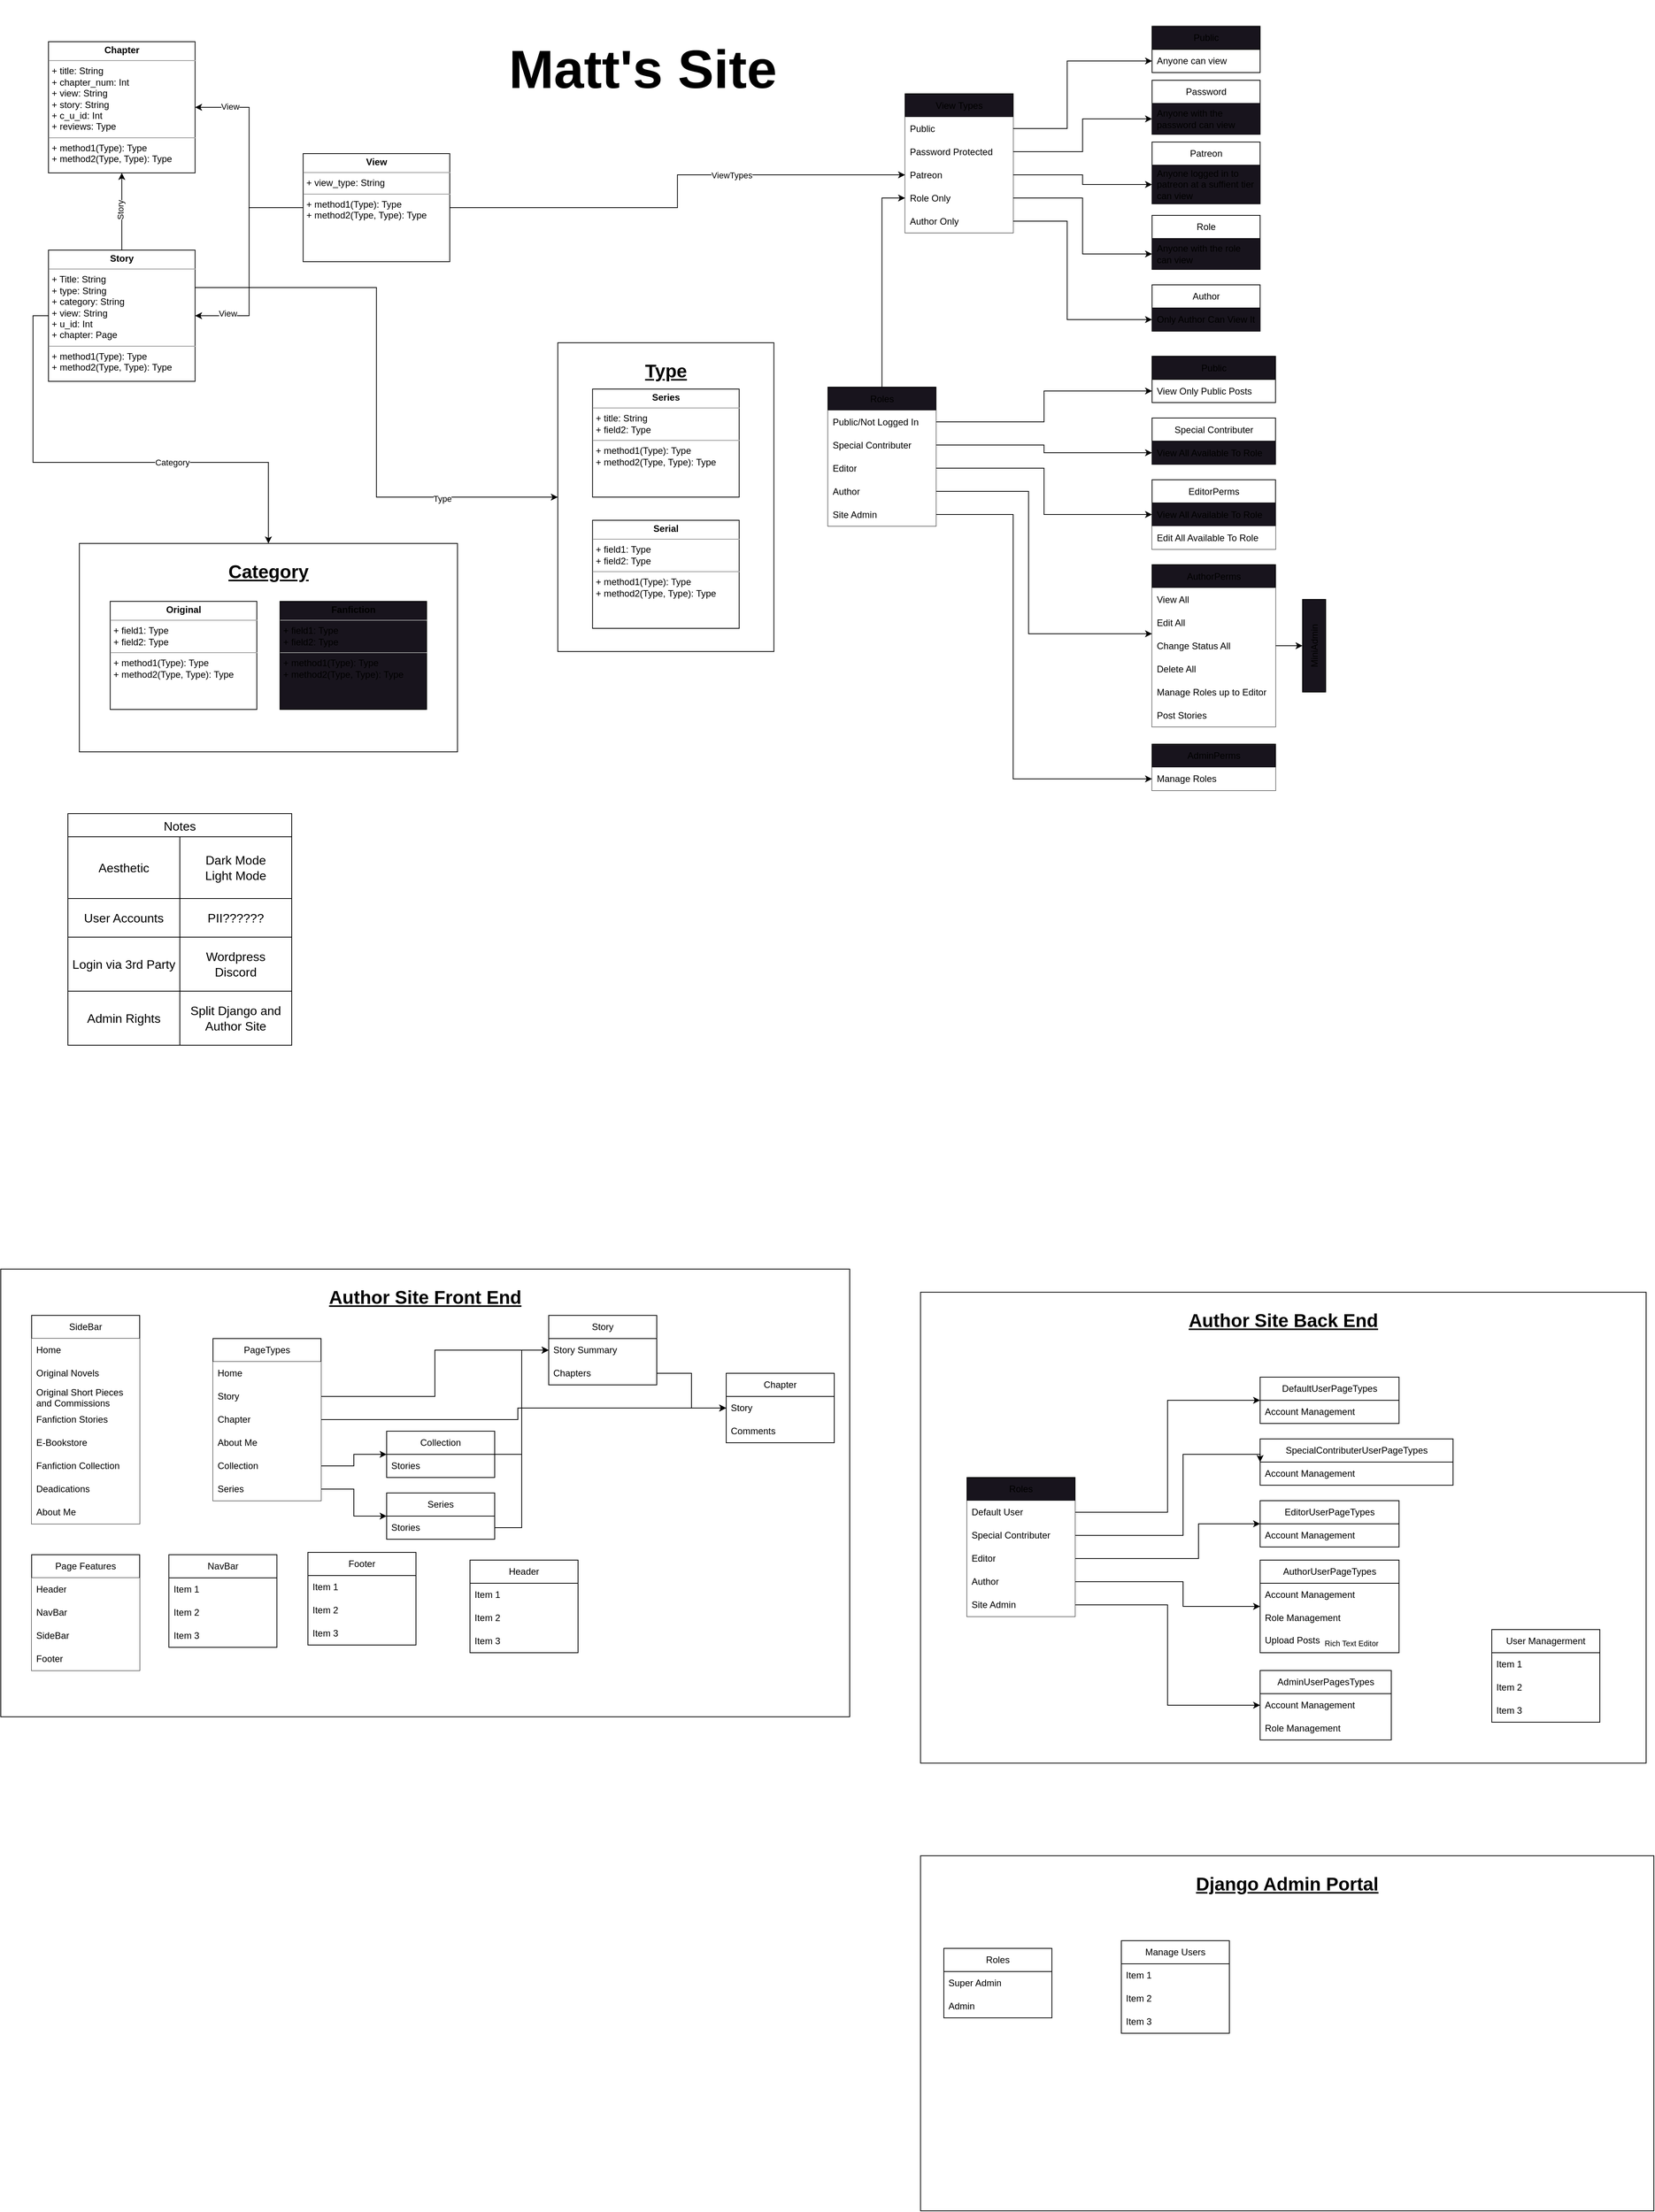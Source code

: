 <mxfile version="22.0.2" type="device">
  <diagram name="Page-1" id="c4acf3e9-155e-7222-9cf6-157b1a14988f">
    <mxGraphModel dx="5531" dy="4549" grid="1" gridSize="10" guides="1" tooltips="1" connect="1" arrows="1" fold="1" page="1" pageScale="1" pageWidth="1169" pageHeight="1654" background="none" math="0" shadow="0">
      <root>
        <mxCell id="0" />
        <mxCell id="1" parent="0" />
        <mxCell id="DJ6YM_CZNNagd6zpl_L4-29" value="&lt;h1&gt;&lt;b&gt;&lt;u&gt;Type&lt;/u&gt;&lt;/b&gt;&lt;/h1&gt;" style="rounded=0;whiteSpace=wrap;html=1;fillColor=none;verticalAlign=top;" parent="1" vertex="1">
          <mxGeometry x="-2750.2" y="-2790" width="280" height="400" as="geometry" />
        </mxCell>
        <mxCell id="DJ6YM_CZNNagd6zpl_L4-30" value="&lt;h1&gt;&lt;b&gt;&lt;u&gt;Category&lt;/u&gt;&lt;/b&gt;&lt;/h1&gt;" style="rounded=0;whiteSpace=wrap;html=1;fillColor=none;verticalAlign=top;" parent="1" vertex="1">
          <mxGeometry x="-3370.2" y="-2530" width="490" height="270" as="geometry" />
        </mxCell>
        <mxCell id="DJ6YM_CZNNagd6zpl_L4-96" style="edgeStyle=orthogonalEdgeStyle;rounded=0;orthogonalLoop=1;jettySize=auto;html=1;entryX=0;entryY=0.5;entryDx=0;entryDy=0;" parent="1" source="DJ6YM_CZNNagd6zpl_L4-83" edge="1">
          <mxGeometry relative="1" as="geometry" />
        </mxCell>
        <mxCell id="5d2195bd80daf111-15" value="&lt;p style=&quot;margin:0px;margin-top:4px;text-align:center;&quot;&gt;&lt;b&gt;Serial&lt;/b&gt;&lt;/p&gt;&lt;hr size=&quot;1&quot;&gt;&lt;p style=&quot;margin:0px;margin-left:4px;&quot;&gt;+ field1: Type&lt;br&gt;+ field2: Type&lt;/p&gt;&lt;hr size=&quot;1&quot;&gt;&lt;p style=&quot;margin:0px;margin-left:4px;&quot;&gt;+ method1(Type): Type&lt;br&gt;+ method2(Type, Type): Type&lt;/p&gt;" style="verticalAlign=top;align=left;overflow=fill;fontSize=12;fontFamily=Helvetica;html=1;rounded=0;shadow=0;comic=0;labelBackgroundColor=none;strokeWidth=1" parent="1" vertex="1">
          <mxGeometry x="-2705.2" y="-2560" width="190" height="140" as="geometry" />
        </mxCell>
        <mxCell id="DJ6YM_CZNNagd6zpl_L4-17" style="edgeStyle=orthogonalEdgeStyle;rounded=0;orthogonalLoop=1;jettySize=auto;html=1;entryX=0;entryY=0.5;entryDx=0;entryDy=0;exitX=1;exitY=0.285;exitDx=0;exitDy=0;exitPerimeter=0;" parent="1" source="5d2195bd80daf111-18" target="DJ6YM_CZNNagd6zpl_L4-29" edge="1">
          <mxGeometry relative="1" as="geometry" />
        </mxCell>
        <mxCell id="LBKzw_JlbSK5Q4wUVQRv-9" value="Type" style="edgeLabel;html=1;align=center;verticalAlign=middle;resizable=0;points=[];rotation=0;" parent="DJ6YM_CZNNagd6zpl_L4-17" vertex="1" connectable="0">
          <mxGeometry x="0.494" y="-2" relative="1" as="geometry">
            <mxPoint x="37" as="offset" />
          </mxGeometry>
        </mxCell>
        <mxCell id="DJ6YM_CZNNagd6zpl_L4-32" style="edgeStyle=orthogonalEdgeStyle;rounded=0;orthogonalLoop=1;jettySize=auto;html=1;entryX=0.5;entryY=1;entryDx=0;entryDy=0;exitX=0.5;exitY=0;exitDx=0;exitDy=0;" parent="1" source="5d2195bd80daf111-18" target="DJ6YM_CZNNagd6zpl_L4-10" edge="1">
          <mxGeometry relative="1" as="geometry">
            <mxPoint x="-2910.2" y="-1800" as="sourcePoint" />
          </mxGeometry>
        </mxCell>
        <mxCell id="LBKzw_JlbSK5Q4wUVQRv-2" value="Story" style="edgeLabel;html=1;align=center;verticalAlign=middle;resizable=0;points=[];rotation=-90;" parent="DJ6YM_CZNNagd6zpl_L4-32" vertex="1" connectable="0">
          <mxGeometry x="0.033" y="2" relative="1" as="geometry">
            <mxPoint as="offset" />
          </mxGeometry>
        </mxCell>
        <mxCell id="5d2195bd80daf111-19" value="&lt;p style=&quot;margin:0px;margin-top:4px;text-align:center;&quot;&gt;&lt;b&gt;Series&lt;/b&gt;&lt;/p&gt;&lt;hr size=&quot;1&quot;&gt;&lt;p style=&quot;margin:0px;margin-left:4px;&quot;&gt;+ title: String&lt;br&gt;+ field2: Type&lt;/p&gt;&lt;hr size=&quot;1&quot;&gt;&lt;p style=&quot;margin:0px;margin-left:4px;&quot;&gt;+ method1(Type): Type&lt;br&gt;+ method2(Type, Type): Type&lt;/p&gt;" style="verticalAlign=top;align=left;overflow=fill;fontSize=12;fontFamily=Helvetica;html=1;rounded=0;shadow=0;comic=0;labelBackgroundColor=none;strokeWidth=1" parent="1" vertex="1">
          <mxGeometry x="-2705.2" y="-2730" width="190" height="140" as="geometry" />
        </mxCell>
        <mxCell id="DJ6YM_CZNNagd6zpl_L4-10" value="&lt;p style=&quot;margin:0px;margin-top:4px;text-align:center;&quot;&gt;&lt;b&gt;Chapter&lt;/b&gt;&lt;/p&gt;&lt;hr size=&quot;1&quot;&gt;&lt;p style=&quot;margin:0px;margin-left:4px;&quot;&gt;+ title: String&lt;br&gt;+ chapter_num: Int&lt;/p&gt;&lt;p style=&quot;margin:0px;margin-left:4px;&quot;&gt;+ view: String&lt;br&gt;&lt;/p&gt;&lt;p style=&quot;margin:0px;margin-left:4px;&quot;&gt;+ story: String&lt;/p&gt;&lt;p style=&quot;margin:0px;margin-left:4px;&quot;&gt;+ c_u_id: Int&lt;/p&gt;&lt;p style=&quot;margin:0px;margin-left:4px;&quot;&gt;+ reviews: Type&lt;/p&gt;&lt;hr size=&quot;1&quot;&gt;&lt;p style=&quot;margin:0px;margin-left:4px;&quot;&gt;+ method1(Type): Type&lt;br&gt;+ method2(Type, Type): Type&lt;/p&gt;" style="verticalAlign=top;align=left;overflow=fill;fontSize=12;fontFamily=Helvetica;html=1;rounded=0;shadow=0;comic=0;labelBackgroundColor=none;strokeWidth=1" parent="1" vertex="1">
          <mxGeometry x="-3410.2" y="-3180" width="190" height="170" as="geometry" />
        </mxCell>
        <mxCell id="DJ6YM_CZNNagd6zpl_L4-34" style="edgeStyle=orthogonalEdgeStyle;rounded=0;orthogonalLoop=1;jettySize=auto;html=1;exitX=0;exitY=0.5;exitDx=0;exitDy=0;entryX=1;entryY=0.5;entryDx=0;entryDy=0;startArrow=none;startFill=0;endArrow=classic;endFill=1;" parent="1" source="DJ6YM_CZNNagd6zpl_L4-11" target="DJ6YM_CZNNagd6zpl_L4-10" edge="1">
          <mxGeometry relative="1" as="geometry">
            <mxPoint x="-1850.2" y="-1290" as="targetPoint" />
          </mxGeometry>
        </mxCell>
        <mxCell id="LBKzw_JlbSK5Q4wUVQRv-3" value="View" style="edgeLabel;html=1;align=center;verticalAlign=middle;resizable=0;points=[];" parent="DJ6YM_CZNNagd6zpl_L4-34" vertex="1" connectable="0">
          <mxGeometry x="0.67" y="-1" relative="1" as="geometry">
            <mxPoint as="offset" />
          </mxGeometry>
        </mxCell>
        <mxCell id="DJ6YM_CZNNagd6zpl_L4-97" style="edgeStyle=orthogonalEdgeStyle;rounded=0;orthogonalLoop=1;jettySize=auto;html=1;exitX=1;exitY=0.5;exitDx=0;exitDy=0;entryX=0;entryY=0.5;entryDx=0;entryDy=0;" parent="1" source="DJ6YM_CZNNagd6zpl_L4-11" target="DJ6YM_CZNNagd6zpl_L4-38" edge="1">
          <mxGeometry relative="1" as="geometry" />
        </mxCell>
        <mxCell id="LBKzw_JlbSK5Q4wUVQRv-1" value="ViewTypes" style="edgeLabel;html=1;align=center;verticalAlign=middle;resizable=0;points=[];rotation=0;" parent="DJ6YM_CZNNagd6zpl_L4-97" vertex="1" connectable="0">
          <mxGeometry x="0.398" y="2" relative="1" as="geometry">
            <mxPoint x="-35" y="2" as="offset" />
          </mxGeometry>
        </mxCell>
        <mxCell id="DJ6YM_CZNNagd6zpl_L4-23" value="&lt;p style=&quot;margin:0px;margin-top:4px;text-align:center;&quot;&gt;&lt;b&gt;Fanfiction&lt;/b&gt;&lt;/p&gt;&lt;hr size=&quot;1&quot;&gt;&lt;p style=&quot;margin:0px;margin-left:4px;&quot;&gt;+ field1: Type&lt;br&gt;+ field2: Type&lt;/p&gt;&lt;hr size=&quot;1&quot;&gt;&lt;p style=&quot;margin:0px;margin-left:4px;&quot;&gt;+ method1(Type): Type&lt;br&gt;+ method2(Type, Type): Type&lt;/p&gt;" style="verticalAlign=top;align=left;overflow=fill;fontSize=12;fontFamily=Helvetica;html=1;rounded=0;shadow=0;comic=0;labelBackgroundColor=none;strokeWidth=1;fillColor=#18141D;" parent="1" vertex="1">
          <mxGeometry x="-3110.2" y="-2454.96" width="190" height="140" as="geometry" />
        </mxCell>
        <mxCell id="DJ6YM_CZNNagd6zpl_L4-25" value="&lt;p style=&quot;margin:0px;margin-top:4px;text-align:center;&quot;&gt;&lt;b&gt;Original&lt;/b&gt;&lt;/p&gt;&lt;hr size=&quot;1&quot;&gt;&lt;p style=&quot;margin:0px;margin-left:4px;&quot;&gt;+ field1: Type&lt;br&gt;+ field2: Type&lt;/p&gt;&lt;hr size=&quot;1&quot;&gt;&lt;p style=&quot;margin:0px;margin-left:4px;&quot;&gt;+ method1(Type): Type&lt;br&gt;+ method2(Type, Type): Type&lt;/p&gt;" style="verticalAlign=top;align=left;overflow=fill;fontSize=12;fontFamily=Helvetica;html=1;rounded=0;shadow=0;comic=0;labelBackgroundColor=none;strokeWidth=1" parent="1" vertex="1">
          <mxGeometry x="-3330.2" y="-2454.96" width="190" height="140" as="geometry" />
        </mxCell>
        <mxCell id="DJ6YM_CZNNagd6zpl_L4-35" value="View Types" style="swimlane;fontStyle=0;childLayout=stackLayout;horizontal=1;startSize=30;horizontalStack=0;resizeParent=1;resizeParentMax=0;resizeLast=0;collapsible=1;marginBottom=0;whiteSpace=wrap;html=1;fillColor=#18141D;fillStyle=solid;" parent="1" vertex="1">
          <mxGeometry x="-2300.2" y="-3112.5" width="140" height="180" as="geometry">
            <mxRectangle x="940" y="-440" width="60" height="30" as="alternateBounds" />
          </mxGeometry>
        </mxCell>
        <mxCell id="DJ6YM_CZNNagd6zpl_L4-36" value="Public" style="text;strokeColor=none;fillColor=default;align=left;verticalAlign=middle;spacingLeft=4;spacingRight=4;overflow=hidden;points=[[0,0.5],[1,0.5]];portConstraint=eastwest;rotatable=0;whiteSpace=wrap;html=1;" parent="DJ6YM_CZNNagd6zpl_L4-35" vertex="1">
          <mxGeometry y="30" width="140" height="30" as="geometry" />
        </mxCell>
        <mxCell id="DJ6YM_CZNNagd6zpl_L4-37" value="Password Protected" style="text;strokeColor=none;fillColor=default;align=left;verticalAlign=middle;spacingLeft=4;spacingRight=4;overflow=hidden;points=[[0,0.5],[1,0.5]];portConstraint=eastwest;rotatable=0;whiteSpace=wrap;html=1;" parent="DJ6YM_CZNNagd6zpl_L4-35" vertex="1">
          <mxGeometry y="60" width="140" height="30" as="geometry" />
        </mxCell>
        <mxCell id="DJ6YM_CZNNagd6zpl_L4-38" value="Patreon" style="text;strokeColor=none;fillColor=default;align=left;verticalAlign=middle;spacingLeft=4;spacingRight=4;overflow=hidden;points=[[0,0.5],[1,0.5]];portConstraint=eastwest;rotatable=0;whiteSpace=wrap;html=1;" parent="DJ6YM_CZNNagd6zpl_L4-35" vertex="1">
          <mxGeometry y="90" width="140" height="30" as="geometry" />
        </mxCell>
        <mxCell id="DJ6YM_CZNNagd6zpl_L4-39" value="Role Only" style="text;strokeColor=none;fillColor=default;align=left;verticalAlign=middle;spacingLeft=4;spacingRight=4;overflow=hidden;points=[[0,0.5],[1,0.5]];portConstraint=eastwest;rotatable=0;whiteSpace=wrap;html=1;" parent="DJ6YM_CZNNagd6zpl_L4-35" vertex="1">
          <mxGeometry y="120" width="140" height="30" as="geometry" />
        </mxCell>
        <mxCell id="DJ6YM_CZNNagd6zpl_L4-40" value="Author Only" style="text;strokeColor=none;fillColor=default;align=left;verticalAlign=middle;spacingLeft=4;spacingRight=4;overflow=hidden;points=[[0,0.5],[1,0.5]];portConstraint=eastwest;rotatable=0;whiteSpace=wrap;html=1;" parent="DJ6YM_CZNNagd6zpl_L4-35" vertex="1">
          <mxGeometry y="150" width="140" height="30" as="geometry" />
        </mxCell>
        <mxCell id="DJ6YM_CZNNagd6zpl_L4-41" value="Public" style="swimlane;fontStyle=0;childLayout=stackLayout;horizontal=1;startSize=30;horizontalStack=0;resizeParent=1;resizeParentMax=0;resizeLast=0;collapsible=1;marginBottom=0;whiteSpace=wrap;html=1;fillColor=#18141D;fillStyle=solid;" parent="1" vertex="1">
          <mxGeometry x="-1980.2" y="-3200" width="140" height="60" as="geometry" />
        </mxCell>
        <mxCell id="DJ6YM_CZNNagd6zpl_L4-42" value="Anyone can view" style="text;strokeColor=none;fillColor=none;align=left;verticalAlign=middle;spacingLeft=4;spacingRight=4;overflow=hidden;points=[[0,0.5],[1,0.5]];portConstraint=eastwest;rotatable=0;whiteSpace=wrap;html=1;" parent="DJ6YM_CZNNagd6zpl_L4-41" vertex="1">
          <mxGeometry y="30" width="140" height="30" as="geometry" />
        </mxCell>
        <mxCell id="DJ6YM_CZNNagd6zpl_L4-45" value="Password" style="swimlane;fontStyle=0;childLayout=stackLayout;horizontal=1;startSize=30;horizontalStack=0;resizeParent=1;resizeParentMax=0;resizeLast=0;collapsible=1;marginBottom=0;whiteSpace=wrap;html=1;" parent="1" vertex="1">
          <mxGeometry x="-1980.2" y="-3130" width="140" height="70" as="geometry" />
        </mxCell>
        <mxCell id="DJ6YM_CZNNagd6zpl_L4-46" value="Anyone with the password can view" style="text;strokeColor=none;fillColor=#18141D;align=left;verticalAlign=middle;spacingLeft=4;spacingRight=4;overflow=hidden;points=[[0,0.5],[1,0.5]];portConstraint=eastwest;rotatable=0;whiteSpace=wrap;html=1;fillStyle=solid;" parent="DJ6YM_CZNNagd6zpl_L4-45" vertex="1">
          <mxGeometry y="30" width="140" height="40" as="geometry" />
        </mxCell>
        <mxCell id="DJ6YM_CZNNagd6zpl_L4-47" style="edgeStyle=orthogonalEdgeStyle;rounded=0;orthogonalLoop=1;jettySize=auto;html=1;entryX=0;entryY=0.5;entryDx=0;entryDy=0;exitX=1;exitY=0.5;exitDx=0;exitDy=0;" parent="1" source="DJ6YM_CZNNagd6zpl_L4-36" target="DJ6YM_CZNNagd6zpl_L4-42" edge="1">
          <mxGeometry relative="1" as="geometry">
            <Array as="points">
              <mxPoint x="-2090.2" y="-3068" />
              <mxPoint x="-2090.2" y="-3155" />
            </Array>
          </mxGeometry>
        </mxCell>
        <mxCell id="DJ6YM_CZNNagd6zpl_L4-48" style="edgeStyle=orthogonalEdgeStyle;rounded=0;orthogonalLoop=1;jettySize=auto;html=1;entryX=0;entryY=0.5;entryDx=0;entryDy=0;exitX=1;exitY=0.5;exitDx=0;exitDy=0;" parent="1" source="DJ6YM_CZNNagd6zpl_L4-37" target="DJ6YM_CZNNagd6zpl_L4-46" edge="1">
          <mxGeometry relative="1" as="geometry" />
        </mxCell>
        <mxCell id="DJ6YM_CZNNagd6zpl_L4-55" value="Special Contributer" style="swimlane;fontStyle=0;childLayout=stackLayout;horizontal=1;startSize=30;horizontalStack=0;resizeParent=1;resizeParentMax=0;resizeLast=0;collapsible=1;marginBottom=0;whiteSpace=wrap;html=1;" parent="1" vertex="1">
          <mxGeometry x="-1980.2" y="-2692.5" width="160" height="60" as="geometry" />
        </mxCell>
        <mxCell id="DJ6YM_CZNNagd6zpl_L4-56" value="View All Available To Role" style="text;strokeColor=none;fillColor=#18141D;align=left;verticalAlign=middle;spacingLeft=4;spacingRight=4;overflow=hidden;points=[[0,0.5],[1,0.5]];portConstraint=eastwest;rotatable=0;whiteSpace=wrap;html=1;fillStyle=solid;" parent="DJ6YM_CZNNagd6zpl_L4-55" vertex="1">
          <mxGeometry y="30" width="160" height="30" as="geometry" />
        </mxCell>
        <mxCell id="DJ6YM_CZNNagd6zpl_L4-116" style="edgeStyle=orthogonalEdgeStyle;rounded=0;orthogonalLoop=1;jettySize=auto;html=1;entryX=0;entryY=0.5;entryDx=0;entryDy=0;exitX=0.5;exitY=0;exitDx=0;exitDy=0;" parent="1" source="DJ6YM_CZNNagd6zpl_L4-69" target="DJ6YM_CZNNagd6zpl_L4-39" edge="1">
          <mxGeometry relative="1" as="geometry" />
        </mxCell>
        <mxCell id="LBKzw_JlbSK5Q4wUVQRv-13" style="edgeStyle=orthogonalEdgeStyle;rounded=0;orthogonalLoop=1;jettySize=auto;html=1;entryX=1;entryY=0.75;entryDx=0;entryDy=0;startArrow=classic;startFill=1;endArrow=none;endFill=0;" parent="1" source="DJ6YM_CZNNagd6zpl_L4-77" target="DJ6YM_CZNNagd6zpl_L4-69" edge="1">
          <mxGeometry relative="1" as="geometry">
            <mxPoint x="-2230.2" y="-2530" as="targetPoint" />
            <Array as="points">
              <mxPoint x="-2140.2" y="-2413" />
              <mxPoint x="-2140.2" y="-2597" />
            </Array>
          </mxGeometry>
        </mxCell>
        <mxCell id="LBKzw_JlbSK5Q4wUVQRv-82" value="" style="edgeStyle=orthogonalEdgeStyle;rounded=0;orthogonalLoop=1;jettySize=auto;html=1;" parent="1" source="DJ6YM_CZNNagd6zpl_L4-77" target="LBKzw_JlbSK5Q4wUVQRv-81" edge="1">
          <mxGeometry relative="1" as="geometry" />
        </mxCell>
        <mxCell id="DJ6YM_CZNNagd6zpl_L4-77" value="AuthorPerms" style="swimlane;fontStyle=0;childLayout=stackLayout;horizontal=1;startSize=30;horizontalStack=0;resizeParent=1;resizeParentMax=0;resizeLast=0;collapsible=1;marginBottom=0;whiteSpace=wrap;html=1;fillColor=#18141D;fillStyle=solid;" parent="1" vertex="1">
          <mxGeometry x="-1980.2" y="-2502.5" width="160" height="210" as="geometry" />
        </mxCell>
        <mxCell id="DJ6YM_CZNNagd6zpl_L4-78" value="View All" style="text;strokeColor=none;fillColor=default;align=left;verticalAlign=middle;spacingLeft=4;spacingRight=4;overflow=hidden;points=[[0,0.5],[1,0.5]];portConstraint=eastwest;rotatable=0;whiteSpace=wrap;html=1;fillStyle=solid;" parent="DJ6YM_CZNNagd6zpl_L4-77" vertex="1">
          <mxGeometry y="30" width="160" height="30" as="geometry" />
        </mxCell>
        <mxCell id="DJ6YM_CZNNagd6zpl_L4-79" value="Edit All" style="text;strokeColor=none;fillColor=default;align=left;verticalAlign=middle;spacingLeft=4;spacingRight=4;overflow=hidden;points=[[0,0.5],[1,0.5]];portConstraint=eastwest;rotatable=0;whiteSpace=wrap;html=1;" parent="DJ6YM_CZNNagd6zpl_L4-77" vertex="1">
          <mxGeometry y="60" width="160" height="30" as="geometry" />
        </mxCell>
        <mxCell id="DJ6YM_CZNNagd6zpl_L4-80" value="Change Status All" style="text;strokeColor=none;fillColor=default;align=left;verticalAlign=middle;spacingLeft=4;spacingRight=4;overflow=hidden;points=[[0,0.5],[1,0.5]];portConstraint=eastwest;rotatable=0;whiteSpace=wrap;html=1;" parent="DJ6YM_CZNNagd6zpl_L4-77" vertex="1">
          <mxGeometry y="90" width="160" height="30" as="geometry" />
        </mxCell>
        <mxCell id="DJ6YM_CZNNagd6zpl_L4-81" value="Delete All" style="text;strokeColor=none;fillColor=default;align=left;verticalAlign=middle;spacingLeft=4;spacingRight=4;overflow=hidden;points=[[0,0.5],[1,0.5]];portConstraint=eastwest;rotatable=0;whiteSpace=wrap;html=1;" parent="DJ6YM_CZNNagd6zpl_L4-77" vertex="1">
          <mxGeometry y="120" width="160" height="30" as="geometry" />
        </mxCell>
        <mxCell id="DJ6YM_CZNNagd6zpl_L4-89" value="Manage Roles up to Editor" style="text;strokeColor=none;fillColor=default;align=left;verticalAlign=middle;spacingLeft=4;spacingRight=4;overflow=hidden;points=[[0,0.5],[1,0.5]];portConstraint=eastwest;rotatable=0;whiteSpace=wrap;html=1;" parent="DJ6YM_CZNNagd6zpl_L4-77" vertex="1">
          <mxGeometry y="150" width="160" height="30" as="geometry" />
        </mxCell>
        <mxCell id="a-bXBp3ErzStBLWRxPki-16" value="Post Stories" style="text;strokeColor=none;fillColor=default;align=left;verticalAlign=middle;spacingLeft=4;spacingRight=4;overflow=hidden;points=[[0,0.5],[1,0.5]];portConstraint=eastwest;rotatable=0;whiteSpace=wrap;html=1;" parent="DJ6YM_CZNNagd6zpl_L4-77" vertex="1">
          <mxGeometry y="180" width="160" height="30" as="geometry" />
        </mxCell>
        <mxCell id="LBKzw_JlbSK5Q4wUVQRv-8" style="edgeStyle=orthogonalEdgeStyle;rounded=0;orthogonalLoop=1;jettySize=auto;html=1;entryX=1;entryY=0.5;entryDx=0;entryDy=0;exitX=0;exitY=0.5;exitDx=0;exitDy=0;endArrow=none;endFill=0;startArrow=classic;startFill=1;" parent="1" source="DJ6YM_CZNNagd6zpl_L4-95" target="DJ6YM_CZNNagd6zpl_L4-83" edge="1">
          <mxGeometry relative="1" as="geometry">
            <Array as="points">
              <mxPoint x="-2160.2" y="-2225" />
              <mxPoint x="-2160.2" y="-2567" />
            </Array>
          </mxGeometry>
        </mxCell>
        <mxCell id="DJ6YM_CZNNagd6zpl_L4-90" value="AdminPerms" style="swimlane;fontStyle=0;childLayout=stackLayout;horizontal=1;startSize=30;horizontalStack=0;resizeParent=1;resizeParentMax=0;resizeLast=0;collapsible=1;marginBottom=0;whiteSpace=wrap;html=1;fillColor=#18141D;fillStyle=solid;" parent="1" vertex="1">
          <mxGeometry x="-1980.2" y="-2270" width="160" height="60" as="geometry" />
        </mxCell>
        <mxCell id="DJ6YM_CZNNagd6zpl_L4-95" value="Manage Roles" style="text;strokeColor=none;fillColor=default;align=left;verticalAlign=middle;spacingLeft=4;spacingRight=4;overflow=hidden;points=[[0,0.5],[1,0.5]];portConstraint=eastwest;rotatable=0;whiteSpace=wrap;html=1;" parent="DJ6YM_CZNNagd6zpl_L4-90" vertex="1">
          <mxGeometry y="30" width="160" height="30" as="geometry" />
        </mxCell>
        <mxCell id="DJ6YM_CZNNagd6zpl_L4-99" value="Role" style="swimlane;fontStyle=0;childLayout=stackLayout;horizontal=1;startSize=30;horizontalStack=0;resizeParent=1;resizeParentMax=0;resizeLast=0;collapsible=1;marginBottom=0;whiteSpace=wrap;html=1;" parent="1" vertex="1">
          <mxGeometry x="-1980.2" y="-2955" width="140" height="70" as="geometry" />
        </mxCell>
        <mxCell id="DJ6YM_CZNNagd6zpl_L4-100" value="Anyone with the role can view" style="text;strokeColor=none;fillColor=#18141D;align=left;verticalAlign=middle;spacingLeft=4;spacingRight=4;overflow=hidden;points=[[0,0.5],[1,0.5]];portConstraint=eastwest;rotatable=0;whiteSpace=wrap;html=1;fillStyle=solid;" parent="DJ6YM_CZNNagd6zpl_L4-99" vertex="1">
          <mxGeometry y="30" width="140" height="40" as="geometry" />
        </mxCell>
        <mxCell id="DJ6YM_CZNNagd6zpl_L4-98" style="edgeStyle=orthogonalEdgeStyle;rounded=0;orthogonalLoop=1;jettySize=auto;html=1;exitX=1;exitY=0.5;exitDx=0;exitDy=0;entryX=0;entryY=0.5;entryDx=0;entryDy=0;" parent="1" source="DJ6YM_CZNNagd6zpl_L4-39" target="DJ6YM_CZNNagd6zpl_L4-100" edge="1">
          <mxGeometry relative="1" as="geometry">
            <mxPoint x="-1850.2" y="-2990" as="targetPoint" />
          </mxGeometry>
        </mxCell>
        <mxCell id="DJ6YM_CZNNagd6zpl_L4-102" value="Author" style="swimlane;fontStyle=0;childLayout=stackLayout;horizontal=1;startSize=30;horizontalStack=0;resizeParent=1;resizeParentMax=0;resizeLast=0;collapsible=1;marginBottom=0;whiteSpace=wrap;html=1;" parent="1" vertex="1">
          <mxGeometry x="-1980.2" y="-2865" width="140" height="60" as="geometry" />
        </mxCell>
        <mxCell id="DJ6YM_CZNNagd6zpl_L4-103" value="Only Author Can View It" style="text;strokeColor=none;fillColor=#18141D;align=left;verticalAlign=middle;spacingLeft=4;spacingRight=4;overflow=hidden;points=[[0,0.5],[1,0.5]];portConstraint=eastwest;rotatable=0;whiteSpace=wrap;html=1;fillStyle=solid;" parent="DJ6YM_CZNNagd6zpl_L4-102" vertex="1">
          <mxGeometry y="30" width="140" height="30" as="geometry" />
        </mxCell>
        <mxCell id="DJ6YM_CZNNagd6zpl_L4-101" style="edgeStyle=orthogonalEdgeStyle;rounded=0;orthogonalLoop=1;jettySize=auto;html=1;entryX=0;entryY=0.5;entryDx=0;entryDy=0;exitX=1;exitY=0.5;exitDx=0;exitDy=0;" parent="1" source="DJ6YM_CZNNagd6zpl_L4-40" target="DJ6YM_CZNNagd6zpl_L4-103" edge="1">
          <mxGeometry relative="1" as="geometry">
            <mxPoint x="-2030.2" y="-2750" as="targetPoint" />
            <mxPoint x="-2210.2" y="-2865" as="sourcePoint" />
            <Array as="points">
              <mxPoint x="-2090.2" y="-2947" />
              <mxPoint x="-2090.2" y="-2820" />
            </Array>
          </mxGeometry>
        </mxCell>
        <mxCell id="DJ6YM_CZNNagd6zpl_L4-106" value="Patreon" style="swimlane;fontStyle=0;childLayout=stackLayout;horizontal=1;startSize=30;horizontalStack=0;resizeParent=1;resizeParentMax=0;resizeLast=0;collapsible=1;marginBottom=0;whiteSpace=wrap;html=1;" parent="1" vertex="1">
          <mxGeometry x="-1980.2" y="-3050" width="140" height="80" as="geometry" />
        </mxCell>
        <mxCell id="DJ6YM_CZNNagd6zpl_L4-107" value="Anyone logged in to patreon at a suffient tier can view" style="text;strokeColor=none;fillColor=#18141D;align=left;verticalAlign=middle;spacingLeft=4;spacingRight=4;overflow=hidden;points=[[0,0.5],[1,0.5]];portConstraint=eastwest;rotatable=0;whiteSpace=wrap;html=1;fillStyle=solid;" parent="DJ6YM_CZNNagd6zpl_L4-106" vertex="1">
          <mxGeometry y="30" width="140" height="50" as="geometry" />
        </mxCell>
        <mxCell id="DJ6YM_CZNNagd6zpl_L4-111" value="Public" style="swimlane;fontStyle=0;childLayout=stackLayout;horizontal=1;startSize=30;horizontalStack=0;resizeParent=1;resizeParentMax=0;resizeLast=0;collapsible=1;marginBottom=0;whiteSpace=wrap;html=1;fillColor=#18141D;fillStyle=solid;" parent="1" vertex="1">
          <mxGeometry x="-1980.2" y="-2772.5" width="160" height="60" as="geometry" />
        </mxCell>
        <mxCell id="DJ6YM_CZNNagd6zpl_L4-112" value="View Only Public Posts" style="text;strokeColor=none;fillColor=none;align=left;verticalAlign=middle;spacingLeft=4;spacingRight=4;overflow=hidden;points=[[0,0.5],[1,0.5]];portConstraint=eastwest;rotatable=0;whiteSpace=wrap;html=1;" parent="DJ6YM_CZNNagd6zpl_L4-111" vertex="1">
          <mxGeometry y="30" width="160" height="30" as="geometry" />
        </mxCell>
        <mxCell id="DJ6YM_CZNNagd6zpl_L4-49" style="edgeStyle=orthogonalEdgeStyle;rounded=0;orthogonalLoop=1;jettySize=auto;html=1;entryX=0;entryY=0.5;entryDx=0;entryDy=0;" parent="1" source="DJ6YM_CZNNagd6zpl_L4-38" target="DJ6YM_CZNNagd6zpl_L4-107" edge="1">
          <mxGeometry relative="1" as="geometry">
            <mxPoint x="-1870.2" y="-3030" as="targetPoint" />
          </mxGeometry>
        </mxCell>
        <mxCell id="DJ6YM_CZNNagd6zpl_L4-117" style="edgeStyle=orthogonalEdgeStyle;rounded=0;orthogonalLoop=1;jettySize=auto;html=1;exitX=0;exitY=0.5;exitDx=0;exitDy=0;entryX=1;entryY=0.5;entryDx=0;entryDy=0;" parent="1" source="DJ6YM_CZNNagd6zpl_L4-11" target="5d2195bd80daf111-18" edge="1">
          <mxGeometry relative="1" as="geometry">
            <mxPoint x="-1770.2" y="-1705" as="targetPoint" />
            <mxPoint x="-2177.2" y="-1120" as="sourcePoint" />
          </mxGeometry>
        </mxCell>
        <mxCell id="LBKzw_JlbSK5Q4wUVQRv-4" value="View" style="edgeLabel;html=1;align=center;verticalAlign=middle;resizable=0;points=[];rotation=0;" parent="DJ6YM_CZNNagd6zpl_L4-117" vertex="1" connectable="0">
          <mxGeometry x="-0.294" y="1" relative="1" as="geometry">
            <mxPoint x="-29" y="108" as="offset" />
          </mxGeometry>
        </mxCell>
        <mxCell id="DJ6YM_CZNNagd6zpl_L4-122" style="edgeStyle=orthogonalEdgeStyle;rounded=0;orthogonalLoop=1;jettySize=auto;html=1;entryX=1;entryY=0.5;entryDx=0;entryDy=0;startArrow=classic;startFill=1;endArrow=none;endFill=0;" parent="1" source="DJ6YM_CZNNagd6zpl_L4-56" target="DJ6YM_CZNNagd6zpl_L4-74" edge="1">
          <mxGeometry relative="1" as="geometry">
            <mxPoint x="-1280.2" y="-2367.5" as="targetPoint" />
          </mxGeometry>
        </mxCell>
        <mxCell id="DJ6YM_CZNNagd6zpl_L4-123" style="edgeStyle=orthogonalEdgeStyle;rounded=0;orthogonalLoop=1;jettySize=auto;html=1;entryX=1;entryY=0.5;entryDx=0;entryDy=0;startArrow=classic;startFill=1;endArrow=none;endFill=0;" parent="1" source="DJ6YM_CZNNagd6zpl_L4-112" target="DJ6YM_CZNNagd6zpl_L4-70" edge="1">
          <mxGeometry relative="1" as="geometry">
            <mxPoint x="-1280.2" y="-2397.5" as="targetPoint" />
          </mxGeometry>
        </mxCell>
        <mxCell id="DJ6YM_CZNNagd6zpl_L4-128" value="EditorPerms" style="swimlane;fontStyle=0;childLayout=stackLayout;horizontal=1;startSize=30;horizontalStack=0;resizeParent=1;resizeParentMax=0;resizeLast=0;collapsible=1;marginBottom=0;whiteSpace=wrap;html=1;" parent="1" vertex="1">
          <mxGeometry x="-1980.2" y="-2612.5" width="160" height="90" as="geometry" />
        </mxCell>
        <mxCell id="DJ6YM_CZNNagd6zpl_L4-129" value="View All Available To Role" style="text;strokeColor=none;fillColor=#18141D;align=left;verticalAlign=middle;spacingLeft=4;spacingRight=4;overflow=hidden;points=[[0,0.5],[1,0.5]];portConstraint=eastwest;rotatable=0;whiteSpace=wrap;html=1;fillStyle=solid;" parent="DJ6YM_CZNNagd6zpl_L4-128" vertex="1">
          <mxGeometry y="30" width="160" height="30" as="geometry" />
        </mxCell>
        <mxCell id="DJ6YM_CZNNagd6zpl_L4-130" value="Edit All Available To Role" style="text;strokeColor=none;fillColor=default;align=left;verticalAlign=middle;spacingLeft=4;spacingRight=4;overflow=hidden;points=[[0,0.5],[1,0.5]];portConstraint=eastwest;rotatable=0;whiteSpace=wrap;html=1;" parent="DJ6YM_CZNNagd6zpl_L4-128" vertex="1">
          <mxGeometry y="60" width="160" height="30" as="geometry" />
        </mxCell>
        <mxCell id="DJ6YM_CZNNagd6zpl_L4-134" style="edgeStyle=orthogonalEdgeStyle;rounded=0;orthogonalLoop=1;jettySize=auto;html=1;entryX=1;entryY=0.5;entryDx=0;entryDy=0;endArrow=none;endFill=0;startArrow=classic;startFill=1;" parent="1" source="DJ6YM_CZNNagd6zpl_L4-129" target="DJ6YM_CZNNagd6zpl_L4-75" edge="1">
          <mxGeometry relative="1" as="geometry">
            <mxPoint x="-1280.2" y="-2337.5" as="targetPoint" />
          </mxGeometry>
        </mxCell>
        <mxCell id="LBKzw_JlbSK5Q4wUVQRv-47" style="edgeStyle=orthogonalEdgeStyle;rounded=0;orthogonalLoop=1;jettySize=auto;html=1;exitX=0;exitY=0.5;exitDx=0;exitDy=0;entryX=0.5;entryY=0;entryDx=0;entryDy=0;" parent="1" source="5d2195bd80daf111-18" target="DJ6YM_CZNNagd6zpl_L4-30" edge="1">
          <mxGeometry relative="1" as="geometry" />
        </mxCell>
        <mxCell id="LBKzw_JlbSK5Q4wUVQRv-48" value="Category" style="edgeLabel;html=1;align=center;verticalAlign=middle;resizable=0;points=[];" parent="LBKzw_JlbSK5Q4wUVQRv-47" vertex="1" connectable="0">
          <mxGeometry x="0.258" relative="1" as="geometry">
            <mxPoint as="offset" />
          </mxGeometry>
        </mxCell>
        <mxCell id="5d2195bd80daf111-18" value="&lt;p style=&quot;margin:0px;margin-top:4px;text-align:center;&quot;&gt;&lt;b&gt;Story&lt;/b&gt;&lt;/p&gt;&lt;hr size=&quot;1&quot;&gt;&lt;p style=&quot;margin:0px;margin-left:4px;&quot;&gt;+ Title: String&lt;br&gt;+ type: String&lt;/p&gt;&lt;p style=&quot;margin:0px;margin-left:4px;&quot;&gt;+ category: String&lt;/p&gt;&lt;p style=&quot;margin:0px;margin-left:4px;&quot;&gt;+ view: String&lt;/p&gt;&lt;p style=&quot;margin:0px;margin-left:4px;&quot;&gt;+ u_id: Int&lt;br&gt;+ chapter: Page&lt;/p&gt;&lt;hr size=&quot;1&quot;&gt;&lt;p style=&quot;margin:0px;margin-left:4px;&quot;&gt;+ method1(Type): Type&lt;br&gt;+ method2(Type, Type): Type&lt;/p&gt;" style="verticalAlign=top;align=left;overflow=fill;fontSize=12;fontFamily=Helvetica;html=1;rounded=0;shadow=0;comic=0;labelBackgroundColor=none;strokeWidth=1" parent="1" vertex="1">
          <mxGeometry x="-3410.2" y="-2910" width="190" height="170" as="geometry" />
        </mxCell>
        <mxCell id="DJ6YM_CZNNagd6zpl_L4-11" value="&lt;p style=&quot;margin:0px;margin-top:4px;text-align:center;&quot;&gt;&lt;b&gt;View&lt;/b&gt;&lt;/p&gt;&lt;hr size=&quot;1&quot;&gt;&lt;p style=&quot;margin:0px;margin-left:4px;&quot;&gt;+ view_type: String&lt;br&gt;&lt;/p&gt;&lt;hr size=&quot;1&quot;&gt;&lt;p style=&quot;margin:0px;margin-left:4px;&quot;&gt;+ method1(Type): Type&lt;br&gt;+ method2(Type, Type): Type&lt;/p&gt;" style="verticalAlign=top;align=left;overflow=fill;fontSize=12;fontFamily=Helvetica;html=1;rounded=0;shadow=0;comic=0;labelBackgroundColor=none;strokeWidth=1" parent="1" vertex="1">
          <mxGeometry x="-3080.2" y="-3035" width="190" height="140" as="geometry" />
        </mxCell>
        <mxCell id="LBKzw_JlbSK5Q4wUVQRv-11" value="&lt;h1 style=&quot;font-size: 70px;&quot;&gt;Matt&#39;s Site&lt;/h1&gt;" style="text;html=1;strokeColor=none;fillColor=none;align=center;verticalAlign=middle;whiteSpace=wrap;rounded=0;" parent="1" vertex="1">
          <mxGeometry x="-2930.2" y="-3160" width="580" height="30" as="geometry" />
        </mxCell>
        <mxCell id="DJ6YM_CZNNagd6zpl_L4-69" value="Roles" style="swimlane;fontStyle=0;childLayout=stackLayout;horizontal=1;startSize=30;horizontalStack=0;resizeParent=1;resizeParentMax=0;resizeLast=0;collapsible=1;marginBottom=0;whiteSpace=wrap;html=1;fillStyle=solid;fillColor=#18141D;swimlaneLine=1;strokeColor=default;" parent="1" vertex="1">
          <mxGeometry x="-2400.2" y="-2732.5" width="140" height="180" as="geometry">
            <mxRectangle x="940" y="-440" width="60" height="30" as="alternateBounds" />
          </mxGeometry>
        </mxCell>
        <mxCell id="DJ6YM_CZNNagd6zpl_L4-70" value="Public/Not Logged In" style="text;strokeColor=none;fillColor=default;align=left;verticalAlign=middle;spacingLeft=4;spacingRight=4;overflow=hidden;points=[[0,0.5],[1,0.5]];portConstraint=eastwest;rotatable=0;whiteSpace=wrap;html=1;" parent="DJ6YM_CZNNagd6zpl_L4-69" vertex="1">
          <mxGeometry y="30" width="140" height="30" as="geometry" />
        </mxCell>
        <mxCell id="DJ6YM_CZNNagd6zpl_L4-74" value="Special Contributer" style="text;strokeColor=none;fillColor=default;align=left;verticalAlign=middle;spacingLeft=4;spacingRight=4;overflow=hidden;points=[[0,0.5],[1,0.5]];portConstraint=eastwest;rotatable=0;whiteSpace=wrap;html=1;" parent="DJ6YM_CZNNagd6zpl_L4-69" vertex="1">
          <mxGeometry y="60" width="140" height="30" as="geometry" />
        </mxCell>
        <mxCell id="DJ6YM_CZNNagd6zpl_L4-75" value="Editor" style="text;strokeColor=none;fillColor=default;align=left;verticalAlign=middle;spacingLeft=4;spacingRight=4;overflow=hidden;points=[[0,0.5],[1,0.5]];portConstraint=eastwest;rotatable=0;whiteSpace=wrap;html=1;" parent="DJ6YM_CZNNagd6zpl_L4-69" vertex="1">
          <mxGeometry y="90" width="140" height="30" as="geometry" />
        </mxCell>
        <mxCell id="DJ6YM_CZNNagd6zpl_L4-76" value="Author" style="text;strokeColor=none;fillColor=default;align=left;verticalAlign=middle;spacingLeft=4;spacingRight=4;overflow=hidden;points=[[0,0.5],[1,0.5]];portConstraint=eastwest;rotatable=0;whiteSpace=wrap;html=1;" parent="DJ6YM_CZNNagd6zpl_L4-69" vertex="1">
          <mxGeometry y="120" width="140" height="30" as="geometry" />
        </mxCell>
        <mxCell id="DJ6YM_CZNNagd6zpl_L4-83" value="Site Admin" style="text;strokeColor=none;fillColor=default;align=left;verticalAlign=middle;spacingLeft=4;spacingRight=4;overflow=hidden;points=[[0,0.5],[1,0.5]];portConstraint=eastwest;rotatable=0;whiteSpace=wrap;html=1;" parent="DJ6YM_CZNNagd6zpl_L4-69" vertex="1">
          <mxGeometry y="150" width="140" height="30" as="geometry" />
        </mxCell>
        <mxCell id="LBKzw_JlbSK5Q4wUVQRv-81" value="MiniAdmin" style="whiteSpace=wrap;html=1;fillColor=#18141D;fontStyle=0;startSize=30;fillStyle=solid;rotation=-90;" parent="1" vertex="1">
          <mxGeometry x="-1830.2" y="-2412.5" width="120" height="30" as="geometry" />
        </mxCell>
        <mxCell id="a-bXBp3ErzStBLWRxPki-2" value="Notes" style="shape=table;startSize=30;container=1;collapsible=0;childLayout=tableLayout;strokeColor=default;fontSize=16;" parent="1" vertex="1">
          <mxGeometry x="-3385" y="-2180" width="290" height="300.0" as="geometry" />
        </mxCell>
        <mxCell id="a-bXBp3ErzStBLWRxPki-3" value="" style="shape=tableRow;horizontal=0;startSize=0;swimlaneHead=0;swimlaneBody=0;strokeColor=inherit;top=0;left=0;bottom=0;right=0;collapsible=0;dropTarget=0;fillColor=none;points=[[0,0.5],[1,0.5]];portConstraint=eastwest;fontSize=16;" parent="a-bXBp3ErzStBLWRxPki-2" vertex="1">
          <mxGeometry y="30" width="290" height="80" as="geometry" />
        </mxCell>
        <mxCell id="a-bXBp3ErzStBLWRxPki-4" value="Aesthetic" style="shape=partialRectangle;html=1;whiteSpace=wrap;connectable=0;strokeColor=inherit;overflow=hidden;fillColor=none;top=0;left=0;bottom=0;right=0;pointerEvents=1;fontSize=16;" parent="a-bXBp3ErzStBLWRxPki-3" vertex="1">
          <mxGeometry width="145" height="80" as="geometry">
            <mxRectangle width="145" height="80" as="alternateBounds" />
          </mxGeometry>
        </mxCell>
        <mxCell id="a-bXBp3ErzStBLWRxPki-6" value="Dark Mode&lt;br style=&quot;font-size: 16px;&quot;&gt;Light Mode" style="shape=partialRectangle;html=1;whiteSpace=wrap;connectable=0;strokeColor=inherit;overflow=hidden;fillColor=none;top=0;left=0;bottom=0;right=0;pointerEvents=1;fontSize=16;" parent="a-bXBp3ErzStBLWRxPki-3" vertex="1">
          <mxGeometry x="145" width="145" height="80" as="geometry">
            <mxRectangle width="145" height="80" as="alternateBounds" />
          </mxGeometry>
        </mxCell>
        <mxCell id="a-bXBp3ErzStBLWRxPki-7" value="" style="shape=tableRow;horizontal=0;startSize=0;swimlaneHead=0;swimlaneBody=0;strokeColor=inherit;top=0;left=0;bottom=0;right=0;collapsible=0;dropTarget=0;fillColor=none;points=[[0,0.5],[1,0.5]];portConstraint=eastwest;fontSize=16;" parent="a-bXBp3ErzStBLWRxPki-2" vertex="1">
          <mxGeometry y="110" width="290" height="50" as="geometry" />
        </mxCell>
        <mxCell id="a-bXBp3ErzStBLWRxPki-8" value="User Accounts" style="shape=partialRectangle;html=1;whiteSpace=wrap;connectable=0;strokeColor=inherit;overflow=hidden;fillColor=none;top=0;left=0;bottom=0;right=0;pointerEvents=1;fontSize=16;" parent="a-bXBp3ErzStBLWRxPki-7" vertex="1">
          <mxGeometry width="145" height="50" as="geometry">
            <mxRectangle width="145" height="50" as="alternateBounds" />
          </mxGeometry>
        </mxCell>
        <mxCell id="a-bXBp3ErzStBLWRxPki-10" value="PII??????" style="shape=partialRectangle;html=1;whiteSpace=wrap;connectable=0;strokeColor=inherit;overflow=hidden;fillColor=none;top=0;left=0;bottom=0;right=0;pointerEvents=1;fontSize=16;" parent="a-bXBp3ErzStBLWRxPki-7" vertex="1">
          <mxGeometry x="145" width="145" height="50" as="geometry">
            <mxRectangle width="145" height="50" as="alternateBounds" />
          </mxGeometry>
        </mxCell>
        <mxCell id="a-bXBp3ErzStBLWRxPki-11" value="" style="shape=tableRow;horizontal=0;startSize=0;swimlaneHead=0;swimlaneBody=0;strokeColor=inherit;top=0;left=0;bottom=0;right=0;collapsible=0;dropTarget=0;fillColor=none;points=[[0,0.5],[1,0.5]];portConstraint=eastwest;fontSize=16;" parent="a-bXBp3ErzStBLWRxPki-2" vertex="1">
          <mxGeometry y="160" width="290" height="70" as="geometry" />
        </mxCell>
        <mxCell id="a-bXBp3ErzStBLWRxPki-12" value="Login via 3rd Party" style="shape=partialRectangle;html=1;whiteSpace=wrap;connectable=0;strokeColor=inherit;overflow=hidden;fillColor=none;top=0;left=0;bottom=0;right=0;pointerEvents=1;fontSize=16;" parent="a-bXBp3ErzStBLWRxPki-11" vertex="1">
          <mxGeometry width="145" height="70" as="geometry">
            <mxRectangle width="145" height="70" as="alternateBounds" />
          </mxGeometry>
        </mxCell>
        <mxCell id="a-bXBp3ErzStBLWRxPki-14" value="Wordpress&lt;br&gt;Discord" style="shape=partialRectangle;html=1;whiteSpace=wrap;connectable=0;strokeColor=inherit;overflow=hidden;fillColor=none;top=0;left=0;bottom=0;right=0;pointerEvents=1;fontSize=16;" parent="a-bXBp3ErzStBLWRxPki-11" vertex="1">
          <mxGeometry x="145" width="145" height="70" as="geometry">
            <mxRectangle width="145" height="70" as="alternateBounds" />
          </mxGeometry>
        </mxCell>
        <mxCell id="a-bXBp3ErzStBLWRxPki-76" style="shape=tableRow;horizontal=0;startSize=0;swimlaneHead=0;swimlaneBody=0;strokeColor=inherit;top=0;left=0;bottom=0;right=0;collapsible=0;dropTarget=0;fillColor=none;points=[[0,0.5],[1,0.5]];portConstraint=eastwest;fontSize=16;" parent="a-bXBp3ErzStBLWRxPki-2" vertex="1">
          <mxGeometry y="230" width="290" height="70" as="geometry" />
        </mxCell>
        <mxCell id="a-bXBp3ErzStBLWRxPki-77" value="Admin Rights" style="shape=partialRectangle;html=1;whiteSpace=wrap;connectable=0;strokeColor=inherit;overflow=hidden;fillColor=none;top=0;left=0;bottom=0;right=0;pointerEvents=1;fontSize=16;" parent="a-bXBp3ErzStBLWRxPki-76" vertex="1">
          <mxGeometry width="145" height="70" as="geometry">
            <mxRectangle width="145" height="70" as="alternateBounds" />
          </mxGeometry>
        </mxCell>
        <mxCell id="a-bXBp3ErzStBLWRxPki-78" value="Split Django and Author Site" style="shape=partialRectangle;html=1;whiteSpace=wrap;connectable=0;strokeColor=inherit;overflow=hidden;fillColor=none;top=0;left=0;bottom=0;right=0;pointerEvents=1;fontSize=16;" parent="a-bXBp3ErzStBLWRxPki-76" vertex="1">
          <mxGeometry x="145" width="145" height="70" as="geometry">
            <mxRectangle width="145" height="70" as="alternateBounds" />
          </mxGeometry>
        </mxCell>
        <mxCell id="a-bXBp3ErzStBLWRxPki-66" value="DefaultUserPageTypes" style="swimlane;fontStyle=0;childLayout=stackLayout;horizontal=1;startSize=30;horizontalStack=0;resizeParent=1;resizeParentMax=0;resizeLast=0;collapsible=1;marginBottom=0;whiteSpace=wrap;html=1;" parent="1" vertex="1">
          <mxGeometry x="-1840.2" y="-1450" width="180" height="60" as="geometry" />
        </mxCell>
        <mxCell id="a-bXBp3ErzStBLWRxPki-67" value="Account Management" style="text;strokeColor=none;fillColor=none;align=left;verticalAlign=middle;spacingLeft=4;spacingRight=4;overflow=hidden;points=[[0,0.5],[1,0.5]];portConstraint=eastwest;rotatable=0;whiteSpace=wrap;html=1;" parent="a-bXBp3ErzStBLWRxPki-66" vertex="1">
          <mxGeometry y="30" width="180" height="30" as="geometry" />
        </mxCell>
        <mxCell id="a-bXBp3ErzStBLWRxPki-70" value="EditorUserPageTypes" style="swimlane;fontStyle=0;childLayout=stackLayout;horizontal=1;startSize=30;horizontalStack=0;resizeParent=1;resizeParentMax=0;resizeLast=0;collapsible=1;marginBottom=0;whiteSpace=wrap;html=1;" parent="1" vertex="1">
          <mxGeometry x="-1840.2" y="-1290" width="180" height="60" as="geometry" />
        </mxCell>
        <mxCell id="a-bXBp3ErzStBLWRxPki-71" value="Account Management" style="text;strokeColor=none;fillColor=none;align=left;verticalAlign=middle;spacingLeft=4;spacingRight=4;overflow=hidden;points=[[0,0.5],[1,0.5]];portConstraint=eastwest;rotatable=0;whiteSpace=wrap;html=1;" parent="a-bXBp3ErzStBLWRxPki-70" vertex="1">
          <mxGeometry y="30" width="180" height="30" as="geometry" />
        </mxCell>
        <mxCell id="a-bXBp3ErzStBLWRxPki-72" value="AuthorUserPageTypes" style="swimlane;fontStyle=0;childLayout=stackLayout;horizontal=1;startSize=30;horizontalStack=0;resizeParent=1;resizeParentMax=0;resizeLast=0;collapsible=1;marginBottom=0;whiteSpace=wrap;html=1;" parent="1" vertex="1">
          <mxGeometry x="-1840.2" y="-1213" width="180" height="120" as="geometry" />
        </mxCell>
        <mxCell id="a-bXBp3ErzStBLWRxPki-73" value="Account Management" style="text;strokeColor=none;fillColor=none;align=left;verticalAlign=middle;spacingLeft=4;spacingRight=4;overflow=hidden;points=[[0,0.5],[1,0.5]];portConstraint=eastwest;rotatable=0;whiteSpace=wrap;html=1;" parent="a-bXBp3ErzStBLWRxPki-72" vertex="1">
          <mxGeometry y="30" width="180" height="30" as="geometry" />
        </mxCell>
        <mxCell id="a-bXBp3ErzStBLWRxPki-74" value="Role Management" style="text;strokeColor=none;fillColor=none;align=left;verticalAlign=middle;spacingLeft=4;spacingRight=4;overflow=hidden;points=[[0,0.5],[1,0.5]];portConstraint=eastwest;rotatable=0;whiteSpace=wrap;html=1;" parent="a-bXBp3ErzStBLWRxPki-72" vertex="1">
          <mxGeometry y="60" width="180" height="30" as="geometry" />
        </mxCell>
        <mxCell id="a-bXBp3ErzStBLWRxPki-75" value="Upload Posts&amp;nbsp;&lt;sub&gt;&amp;nbsp;Rich Text Editor&lt;/sub&gt;" style="text;strokeColor=none;fillColor=none;align=left;verticalAlign=middle;spacingLeft=4;spacingRight=4;overflow=hidden;points=[[0,0.5],[1,0.5]];portConstraint=eastwest;rotatable=0;whiteSpace=wrap;html=1;" parent="a-bXBp3ErzStBLWRxPki-72" vertex="1">
          <mxGeometry y="90" width="180" height="30" as="geometry" />
        </mxCell>
        <mxCell id="a-bXBp3ErzStBLWRxPki-79" value="&lt;h1&gt;&lt;font size=&quot;1&quot;&gt;&lt;u style=&quot;font-size: 24px;&quot;&gt;Author Site Front End&lt;/u&gt;&lt;/font&gt;&lt;/h1&gt;" style="rounded=0;whiteSpace=wrap;html=1;verticalAlign=top;fillColor=none;" parent="1" vertex="1">
          <mxGeometry x="-3472" y="-1590" width="1100" height="580" as="geometry" />
        </mxCell>
        <mxCell id="a-bXBp3ErzStBLWRxPki-80" value="SideBar" style="swimlane;fontStyle=0;childLayout=stackLayout;horizontal=1;startSize=30;horizontalStack=0;resizeParent=1;resizeParentMax=0;resizeLast=0;collapsible=1;marginBottom=0;whiteSpace=wrap;html=1;" parent="1" vertex="1">
          <mxGeometry x="-3432" y="-1530" width="140" height="270" as="geometry" />
        </mxCell>
        <mxCell id="a-bXBp3ErzStBLWRxPki-81" value="Home" style="text;strokeColor=none;fillColor=default;align=left;verticalAlign=middle;spacingLeft=4;spacingRight=4;overflow=hidden;points=[[0,0.5],[1,0.5]];portConstraint=eastwest;rotatable=0;whiteSpace=wrap;html=1;labelBackgroundColor=none;" parent="a-bXBp3ErzStBLWRxPki-80" vertex="1">
          <mxGeometry y="30" width="140" height="30" as="geometry" />
        </mxCell>
        <mxCell id="a-bXBp3ErzStBLWRxPki-82" value="Original Novels" style="text;strokeColor=none;fillColor=default;align=left;verticalAlign=middle;spacingLeft=4;spacingRight=4;overflow=hidden;points=[[0,0.5],[1,0.5]];portConstraint=eastwest;rotatable=0;whiteSpace=wrap;html=1;labelBackgroundColor=none;" parent="a-bXBp3ErzStBLWRxPki-80" vertex="1">
          <mxGeometry y="60" width="140" height="30" as="geometry" />
        </mxCell>
        <mxCell id="a-bXBp3ErzStBLWRxPki-83" value="Original Short Pieces and Commissions" style="text;strokeColor=none;fillColor=default;align=left;verticalAlign=middle;spacingLeft=4;spacingRight=4;overflow=hidden;points=[[0,0.5],[1,0.5]];portConstraint=eastwest;rotatable=0;whiteSpace=wrap;html=1;labelBackgroundColor=none;" parent="a-bXBp3ErzStBLWRxPki-80" vertex="1">
          <mxGeometry y="90" width="140" height="30" as="geometry" />
        </mxCell>
        <mxCell id="a-bXBp3ErzStBLWRxPki-84" value="Fanfiction Stories" style="text;strokeColor=none;fillColor=default;align=left;verticalAlign=middle;spacingLeft=4;spacingRight=4;overflow=hidden;points=[[0,0.5],[1,0.5]];portConstraint=eastwest;rotatable=0;whiteSpace=wrap;html=1;labelBackgroundColor=none;" parent="a-bXBp3ErzStBLWRxPki-80" vertex="1">
          <mxGeometry y="120" width="140" height="30" as="geometry" />
        </mxCell>
        <mxCell id="a-bXBp3ErzStBLWRxPki-85" value="E-Bookstore" style="text;strokeColor=none;fillColor=default;align=left;verticalAlign=middle;spacingLeft=4;spacingRight=4;overflow=hidden;points=[[0,0.5],[1,0.5]];portConstraint=eastwest;rotatable=0;whiteSpace=wrap;html=1;labelBackgroundColor=none;" parent="a-bXBp3ErzStBLWRxPki-80" vertex="1">
          <mxGeometry y="150" width="140" height="30" as="geometry" />
        </mxCell>
        <mxCell id="a-bXBp3ErzStBLWRxPki-86" value="Fanfiction Collection" style="text;strokeColor=none;fillColor=default;align=left;verticalAlign=middle;spacingLeft=4;spacingRight=4;overflow=hidden;points=[[0,0.5],[1,0.5]];portConstraint=eastwest;rotatable=0;whiteSpace=wrap;html=1;labelBackgroundColor=none;" parent="a-bXBp3ErzStBLWRxPki-80" vertex="1">
          <mxGeometry y="180" width="140" height="30" as="geometry" />
        </mxCell>
        <mxCell id="a-bXBp3ErzStBLWRxPki-87" value="Deadications" style="text;strokeColor=none;fillColor=default;align=left;verticalAlign=middle;spacingLeft=4;spacingRight=4;overflow=hidden;points=[[0,0.5],[1,0.5]];portConstraint=eastwest;rotatable=0;whiteSpace=wrap;html=1;labelBackgroundColor=none;" parent="a-bXBp3ErzStBLWRxPki-80" vertex="1">
          <mxGeometry y="210" width="140" height="30" as="geometry" />
        </mxCell>
        <mxCell id="a-bXBp3ErzStBLWRxPki-88" value="About Me" style="text;strokeColor=none;fillColor=default;align=left;verticalAlign=middle;spacingLeft=4;spacingRight=4;overflow=hidden;points=[[0,0.5],[1,0.5]];portConstraint=eastwest;rotatable=0;whiteSpace=wrap;html=1;labelBackgroundColor=none;" parent="a-bXBp3ErzStBLWRxPki-80" vertex="1">
          <mxGeometry y="240" width="140" height="30" as="geometry" />
        </mxCell>
        <mxCell id="a-bXBp3ErzStBLWRxPki-89" value="Page Features" style="swimlane;fontStyle=0;childLayout=stackLayout;horizontal=1;startSize=30;horizontalStack=0;resizeParent=1;resizeParentMax=0;resizeLast=0;collapsible=1;marginBottom=0;whiteSpace=wrap;html=1;" parent="1" vertex="1">
          <mxGeometry x="-3432" y="-1220" width="140" height="150" as="geometry" />
        </mxCell>
        <mxCell id="a-bXBp3ErzStBLWRxPki-90" value="Header" style="text;strokeColor=none;fillColor=default;align=left;verticalAlign=middle;spacingLeft=4;spacingRight=4;overflow=hidden;points=[[0,0.5],[1,0.5]];portConstraint=eastwest;rotatable=0;whiteSpace=wrap;html=1;" parent="a-bXBp3ErzStBLWRxPki-89" vertex="1">
          <mxGeometry y="30" width="140" height="30" as="geometry" />
        </mxCell>
        <mxCell id="a-bXBp3ErzStBLWRxPki-91" value="NavBar" style="text;strokeColor=none;fillColor=default;align=left;verticalAlign=middle;spacingLeft=4;spacingRight=4;overflow=hidden;points=[[0,0.5],[1,0.5]];portConstraint=eastwest;rotatable=0;whiteSpace=wrap;html=1;" parent="a-bXBp3ErzStBLWRxPki-89" vertex="1">
          <mxGeometry y="60" width="140" height="30" as="geometry" />
        </mxCell>
        <mxCell id="a-bXBp3ErzStBLWRxPki-92" value="SideBar" style="text;strokeColor=none;fillColor=default;align=left;verticalAlign=middle;spacingLeft=4;spacingRight=4;overflow=hidden;points=[[0,0.5],[1,0.5]];portConstraint=eastwest;rotatable=0;whiteSpace=wrap;html=1;" parent="a-bXBp3ErzStBLWRxPki-89" vertex="1">
          <mxGeometry y="90" width="140" height="30" as="geometry" />
        </mxCell>
        <mxCell id="a-bXBp3ErzStBLWRxPki-93" value="Footer" style="text;strokeColor=none;fillColor=default;align=left;verticalAlign=middle;spacingLeft=4;spacingRight=4;overflow=hidden;points=[[0,0.5],[1,0.5]];portConstraint=eastwest;rotatable=0;whiteSpace=wrap;html=1;" parent="a-bXBp3ErzStBLWRxPki-89" vertex="1">
          <mxGeometry y="120" width="140" height="30" as="geometry" />
        </mxCell>
        <mxCell id="a-bXBp3ErzStBLWRxPki-94" value="PageTypes" style="swimlane;fontStyle=0;childLayout=stackLayout;horizontal=1;startSize=30;horizontalStack=0;resizeParent=1;resizeParentMax=0;resizeLast=0;collapsible=1;marginBottom=0;whiteSpace=wrap;html=1;" parent="1" vertex="1">
          <mxGeometry x="-3197" y="-1500" width="140" height="210" as="geometry" />
        </mxCell>
        <mxCell id="a-bXBp3ErzStBLWRxPki-95" value="Home" style="text;strokeColor=none;fillColor=default;align=left;verticalAlign=middle;spacingLeft=4;spacingRight=4;overflow=hidden;points=[[0,0.5],[1,0.5]];portConstraint=eastwest;rotatable=0;whiteSpace=wrap;html=1;labelBackgroundColor=none;" parent="a-bXBp3ErzStBLWRxPki-94" vertex="1">
          <mxGeometry y="30" width="140" height="30" as="geometry" />
        </mxCell>
        <mxCell id="a-bXBp3ErzStBLWRxPki-96" value="Story" style="text;strokeColor=none;fillColor=default;align=left;verticalAlign=middle;spacingLeft=4;spacingRight=4;overflow=hidden;points=[[0,0.5],[1,0.5]];portConstraint=eastwest;rotatable=0;whiteSpace=wrap;html=1;labelBackgroundColor=none;" parent="a-bXBp3ErzStBLWRxPki-94" vertex="1">
          <mxGeometry y="60" width="140" height="30" as="geometry" />
        </mxCell>
        <mxCell id="a-bXBp3ErzStBLWRxPki-97" value="Chapter" style="text;strokeColor=none;fillColor=default;align=left;verticalAlign=middle;spacingLeft=4;spacingRight=4;overflow=hidden;points=[[0,0.5],[1,0.5]];portConstraint=eastwest;rotatable=0;whiteSpace=wrap;html=1;labelBackgroundColor=none;" parent="a-bXBp3ErzStBLWRxPki-94" vertex="1">
          <mxGeometry y="90" width="140" height="30" as="geometry" />
        </mxCell>
        <mxCell id="a-bXBp3ErzStBLWRxPki-98" value="About Me" style="text;strokeColor=none;fillColor=default;align=left;verticalAlign=middle;spacingLeft=4;spacingRight=4;overflow=hidden;points=[[0,0.5],[1,0.5]];portConstraint=eastwest;rotatable=0;whiteSpace=wrap;html=1;labelBackgroundColor=none;" parent="a-bXBp3ErzStBLWRxPki-94" vertex="1">
          <mxGeometry y="120" width="140" height="30" as="geometry" />
        </mxCell>
        <mxCell id="a-bXBp3ErzStBLWRxPki-99" value="Collection" style="text;strokeColor=none;fillColor=default;align=left;verticalAlign=middle;spacingLeft=4;spacingRight=4;overflow=hidden;points=[[0,0.5],[1,0.5]];portConstraint=eastwest;rotatable=0;whiteSpace=wrap;html=1;labelBackgroundColor=none;" parent="a-bXBp3ErzStBLWRxPki-94" vertex="1">
          <mxGeometry y="150" width="140" height="30" as="geometry" />
        </mxCell>
        <mxCell id="a-bXBp3ErzStBLWRxPki-100" value="Series" style="text;strokeColor=none;fillColor=default;align=left;verticalAlign=middle;spacingLeft=4;spacingRight=4;overflow=hidden;points=[[0,0.5],[1,0.5]];portConstraint=eastwest;rotatable=0;whiteSpace=wrap;html=1;labelBackgroundColor=none;" parent="a-bXBp3ErzStBLWRxPki-94" vertex="1">
          <mxGeometry y="180" width="140" height="30" as="geometry" />
        </mxCell>
        <mxCell id="a-bXBp3ErzStBLWRxPki-101" style="edgeStyle=orthogonalEdgeStyle;rounded=0;orthogonalLoop=1;jettySize=auto;html=1;entryX=1;entryY=0.5;entryDx=0;entryDy=0;startArrow=classic;startFill=1;endArrow=none;endFill=0;" parent="1" source="a-bXBp3ErzStBLWRxPki-102" target="a-bXBp3ErzStBLWRxPki-96" edge="1">
          <mxGeometry relative="1" as="geometry" />
        </mxCell>
        <mxCell id="a-bXBp3ErzStBLWRxPki-102" value="Story" style="swimlane;fontStyle=0;childLayout=stackLayout;horizontal=1;startSize=30;horizontalStack=0;resizeParent=1;resizeParentMax=0;resizeLast=0;collapsible=1;marginBottom=0;whiteSpace=wrap;html=1;" parent="1" vertex="1">
          <mxGeometry x="-2762" y="-1530" width="140" height="90" as="geometry" />
        </mxCell>
        <mxCell id="a-bXBp3ErzStBLWRxPki-103" value="Story Summary" style="text;strokeColor=none;fillColor=none;align=left;verticalAlign=middle;spacingLeft=4;spacingRight=4;overflow=hidden;points=[[0,0.5],[1,0.5]];portConstraint=eastwest;rotatable=0;whiteSpace=wrap;html=1;" parent="a-bXBp3ErzStBLWRxPki-102" vertex="1">
          <mxGeometry y="30" width="140" height="30" as="geometry" />
        </mxCell>
        <mxCell id="a-bXBp3ErzStBLWRxPki-104" value="Chapters" style="text;strokeColor=none;fillColor=none;align=left;verticalAlign=middle;spacingLeft=4;spacingRight=4;overflow=hidden;points=[[0,0.5],[1,0.5]];portConstraint=eastwest;rotatable=0;whiteSpace=wrap;html=1;" parent="a-bXBp3ErzStBLWRxPki-102" vertex="1">
          <mxGeometry y="60" width="140" height="30" as="geometry" />
        </mxCell>
        <mxCell id="a-bXBp3ErzStBLWRxPki-105" value="Chapter" style="swimlane;fontStyle=0;childLayout=stackLayout;horizontal=1;startSize=30;horizontalStack=0;resizeParent=1;resizeParentMax=0;resizeLast=0;collapsible=1;marginBottom=0;whiteSpace=wrap;html=1;" parent="1" vertex="1">
          <mxGeometry x="-2532" y="-1455" width="140" height="90" as="geometry" />
        </mxCell>
        <mxCell id="a-bXBp3ErzStBLWRxPki-106" value="Story" style="text;strokeColor=none;fillColor=none;align=left;verticalAlign=middle;spacingLeft=4;spacingRight=4;overflow=hidden;points=[[0,0.5],[1,0.5]];portConstraint=eastwest;rotatable=0;whiteSpace=wrap;html=1;" parent="a-bXBp3ErzStBLWRxPki-105" vertex="1">
          <mxGeometry y="30" width="140" height="30" as="geometry" />
        </mxCell>
        <mxCell id="a-bXBp3ErzStBLWRxPki-107" value="Comments" style="text;strokeColor=none;fillColor=none;align=left;verticalAlign=middle;spacingLeft=4;spacingRight=4;overflow=hidden;points=[[0,0.5],[1,0.5]];portConstraint=eastwest;rotatable=0;whiteSpace=wrap;html=1;" parent="a-bXBp3ErzStBLWRxPki-105" vertex="1">
          <mxGeometry y="60" width="140" height="30" as="geometry" />
        </mxCell>
        <mxCell id="a-bXBp3ErzStBLWRxPki-108" style="edgeStyle=orthogonalEdgeStyle;rounded=0;orthogonalLoop=1;jettySize=auto;html=1;entryX=1;entryY=0.5;entryDx=0;entryDy=0;startArrow=classic;startFill=1;endArrow=none;endFill=0;exitX=0;exitY=0.5;exitDx=0;exitDy=0;" parent="1" source="a-bXBp3ErzStBLWRxPki-105" target="a-bXBp3ErzStBLWRxPki-94" edge="1">
          <mxGeometry relative="1" as="geometry">
            <mxPoint x="-2702" y="-1380" as="sourcePoint" />
            <Array as="points">
              <mxPoint x="-2802" y="-1410" />
              <mxPoint x="-2802" y="-1395" />
            </Array>
          </mxGeometry>
        </mxCell>
        <mxCell id="a-bXBp3ErzStBLWRxPki-109" style="edgeStyle=orthogonalEdgeStyle;rounded=0;orthogonalLoop=1;jettySize=auto;html=1;entryX=1;entryY=0.5;entryDx=0;entryDy=0;endArrow=none;endFill=0;startArrow=classic;startFill=1;exitX=0;exitY=0.5;exitDx=0;exitDy=0;" parent="1" source="a-bXBp3ErzStBLWRxPki-105" target="a-bXBp3ErzStBLWRxPki-104" edge="1">
          <mxGeometry relative="1" as="geometry">
            <mxPoint x="-2602" y="-1460" as="sourcePoint" />
            <mxPoint x="-2642" y="-1760" as="targetPoint" />
          </mxGeometry>
        </mxCell>
        <mxCell id="a-bXBp3ErzStBLWRxPki-110" style="edgeStyle=orthogonalEdgeStyle;rounded=0;orthogonalLoop=1;jettySize=auto;html=1;entryX=0;entryY=0.5;entryDx=0;entryDy=0;" parent="1" source="a-bXBp3ErzStBLWRxPki-111" target="a-bXBp3ErzStBLWRxPki-102" edge="1">
          <mxGeometry relative="1" as="geometry" />
        </mxCell>
        <mxCell id="a-bXBp3ErzStBLWRxPki-111" value="Collection" style="swimlane;fontStyle=0;childLayout=stackLayout;horizontal=1;startSize=30;horizontalStack=0;resizeParent=1;resizeParentMax=0;resizeLast=0;collapsible=1;marginBottom=0;whiteSpace=wrap;html=1;" parent="1" vertex="1">
          <mxGeometry x="-2972" y="-1380" width="140" height="60" as="geometry" />
        </mxCell>
        <mxCell id="a-bXBp3ErzStBLWRxPki-112" value="Stories" style="text;strokeColor=none;fillColor=none;align=left;verticalAlign=middle;spacingLeft=4;spacingRight=4;overflow=hidden;points=[[0,0.5],[1,0.5]];portConstraint=eastwest;rotatable=0;whiteSpace=wrap;html=1;" parent="a-bXBp3ErzStBLWRxPki-111" vertex="1">
          <mxGeometry y="30" width="140" height="30" as="geometry" />
        </mxCell>
        <mxCell id="a-bXBp3ErzStBLWRxPki-113" style="edgeStyle=orthogonalEdgeStyle;rounded=0;orthogonalLoop=1;jettySize=auto;html=1;entryX=0;entryY=0.5;entryDx=0;entryDy=0;" parent="1" source="a-bXBp3ErzStBLWRxPki-99" target="a-bXBp3ErzStBLWRxPki-111" edge="1">
          <mxGeometry relative="1" as="geometry">
            <mxPoint x="-2942" y="-1330" as="targetPoint" />
          </mxGeometry>
        </mxCell>
        <mxCell id="a-bXBp3ErzStBLWRxPki-114" value="Series" style="swimlane;fontStyle=0;childLayout=stackLayout;horizontal=1;startSize=30;horizontalStack=0;resizeParent=1;resizeParentMax=0;resizeLast=0;collapsible=1;marginBottom=0;whiteSpace=wrap;html=1;" parent="1" vertex="1">
          <mxGeometry x="-2972" y="-1300" width="140" height="60" as="geometry" />
        </mxCell>
        <mxCell id="a-bXBp3ErzStBLWRxPki-115" value="Stories" style="text;strokeColor=none;fillColor=none;align=left;verticalAlign=middle;spacingLeft=4;spacingRight=4;overflow=hidden;points=[[0,0.5],[1,0.5]];portConstraint=eastwest;rotatable=0;whiteSpace=wrap;html=1;" parent="a-bXBp3ErzStBLWRxPki-114" vertex="1">
          <mxGeometry y="30" width="140" height="30" as="geometry" />
        </mxCell>
        <mxCell id="a-bXBp3ErzStBLWRxPki-116" style="edgeStyle=orthogonalEdgeStyle;rounded=0;orthogonalLoop=1;jettySize=auto;html=1;entryX=0;entryY=0.5;entryDx=0;entryDy=0;" parent="1" source="a-bXBp3ErzStBLWRxPki-100" target="a-bXBp3ErzStBLWRxPki-114" edge="1">
          <mxGeometry relative="1" as="geometry">
            <mxPoint x="-3002" y="-1250" as="targetPoint" />
          </mxGeometry>
        </mxCell>
        <mxCell id="a-bXBp3ErzStBLWRxPki-117" style="edgeStyle=orthogonalEdgeStyle;rounded=0;orthogonalLoop=1;jettySize=auto;html=1;entryX=0;entryY=0.5;entryDx=0;entryDy=0;" parent="1" source="a-bXBp3ErzStBLWRxPki-115" target="a-bXBp3ErzStBLWRxPki-103" edge="1">
          <mxGeometry relative="1" as="geometry" />
        </mxCell>
        <mxCell id="a-bXBp3ErzStBLWRxPki-118" value="NavBar" style="swimlane;fontStyle=0;childLayout=stackLayout;horizontal=1;startSize=30;horizontalStack=0;resizeParent=1;resizeParentMax=0;resizeLast=0;collapsible=1;marginBottom=0;whiteSpace=wrap;html=1;" parent="1" vertex="1">
          <mxGeometry x="-3254.2" y="-1220" width="140" height="120" as="geometry" />
        </mxCell>
        <mxCell id="a-bXBp3ErzStBLWRxPki-119" value="Item 1" style="text;strokeColor=none;fillColor=none;align=left;verticalAlign=middle;spacingLeft=4;spacingRight=4;overflow=hidden;points=[[0,0.5],[1,0.5]];portConstraint=eastwest;rotatable=0;whiteSpace=wrap;html=1;" parent="a-bXBp3ErzStBLWRxPki-118" vertex="1">
          <mxGeometry y="30" width="140" height="30" as="geometry" />
        </mxCell>
        <mxCell id="a-bXBp3ErzStBLWRxPki-120" value="Item 2" style="text;strokeColor=none;fillColor=none;align=left;verticalAlign=middle;spacingLeft=4;spacingRight=4;overflow=hidden;points=[[0,0.5],[1,0.5]];portConstraint=eastwest;rotatable=0;whiteSpace=wrap;html=1;" parent="a-bXBp3ErzStBLWRxPki-118" vertex="1">
          <mxGeometry y="60" width="140" height="30" as="geometry" />
        </mxCell>
        <mxCell id="a-bXBp3ErzStBLWRxPki-121" value="Item 3" style="text;strokeColor=none;fillColor=none;align=left;verticalAlign=middle;spacingLeft=4;spacingRight=4;overflow=hidden;points=[[0,0.5],[1,0.5]];portConstraint=eastwest;rotatable=0;whiteSpace=wrap;html=1;" parent="a-bXBp3ErzStBLWRxPki-118" vertex="1">
          <mxGeometry y="90" width="140" height="30" as="geometry" />
        </mxCell>
        <mxCell id="a-bXBp3ErzStBLWRxPki-122" value="Footer" style="swimlane;fontStyle=0;childLayout=stackLayout;horizontal=1;startSize=30;horizontalStack=0;resizeParent=1;resizeParentMax=0;resizeLast=0;collapsible=1;marginBottom=0;whiteSpace=wrap;html=1;" parent="1" vertex="1">
          <mxGeometry x="-3074" y="-1223" width="140" height="120" as="geometry" />
        </mxCell>
        <mxCell id="a-bXBp3ErzStBLWRxPki-123" value="Item 1" style="text;strokeColor=none;fillColor=none;align=left;verticalAlign=middle;spacingLeft=4;spacingRight=4;overflow=hidden;points=[[0,0.5],[1,0.5]];portConstraint=eastwest;rotatable=0;whiteSpace=wrap;html=1;" parent="a-bXBp3ErzStBLWRxPki-122" vertex="1">
          <mxGeometry y="30" width="140" height="30" as="geometry" />
        </mxCell>
        <mxCell id="a-bXBp3ErzStBLWRxPki-124" value="Item 2" style="text;strokeColor=none;fillColor=none;align=left;verticalAlign=middle;spacingLeft=4;spacingRight=4;overflow=hidden;points=[[0,0.5],[1,0.5]];portConstraint=eastwest;rotatable=0;whiteSpace=wrap;html=1;" parent="a-bXBp3ErzStBLWRxPki-122" vertex="1">
          <mxGeometry y="60" width="140" height="30" as="geometry" />
        </mxCell>
        <mxCell id="a-bXBp3ErzStBLWRxPki-125" value="Item 3" style="text;strokeColor=none;fillColor=none;align=left;verticalAlign=middle;spacingLeft=4;spacingRight=4;overflow=hidden;points=[[0,0.5],[1,0.5]];portConstraint=eastwest;rotatable=0;whiteSpace=wrap;html=1;" parent="a-bXBp3ErzStBLWRxPki-122" vertex="1">
          <mxGeometry y="90" width="140" height="30" as="geometry" />
        </mxCell>
        <mxCell id="a-bXBp3ErzStBLWRxPki-126" value="Header" style="swimlane;fontStyle=0;childLayout=stackLayout;horizontal=1;startSize=30;horizontalStack=0;resizeParent=1;resizeParentMax=0;resizeLast=0;collapsible=1;marginBottom=0;whiteSpace=wrap;html=1;" parent="1" vertex="1">
          <mxGeometry x="-2864" y="-1213" width="140" height="120" as="geometry" />
        </mxCell>
        <mxCell id="a-bXBp3ErzStBLWRxPki-127" value="Item 1" style="text;strokeColor=none;fillColor=none;align=left;verticalAlign=middle;spacingLeft=4;spacingRight=4;overflow=hidden;points=[[0,0.5],[1,0.5]];portConstraint=eastwest;rotatable=0;whiteSpace=wrap;html=1;" parent="a-bXBp3ErzStBLWRxPki-126" vertex="1">
          <mxGeometry y="30" width="140" height="30" as="geometry" />
        </mxCell>
        <mxCell id="a-bXBp3ErzStBLWRxPki-128" value="Item 2" style="text;strokeColor=none;fillColor=none;align=left;verticalAlign=middle;spacingLeft=4;spacingRight=4;overflow=hidden;points=[[0,0.5],[1,0.5]];portConstraint=eastwest;rotatable=0;whiteSpace=wrap;html=1;" parent="a-bXBp3ErzStBLWRxPki-126" vertex="1">
          <mxGeometry y="60" width="140" height="30" as="geometry" />
        </mxCell>
        <mxCell id="a-bXBp3ErzStBLWRxPki-129" value="Item 3" style="text;strokeColor=none;fillColor=none;align=left;verticalAlign=middle;spacingLeft=4;spacingRight=4;overflow=hidden;points=[[0,0.5],[1,0.5]];portConstraint=eastwest;rotatable=0;whiteSpace=wrap;html=1;" parent="a-bXBp3ErzStBLWRxPki-126" vertex="1">
          <mxGeometry y="90" width="140" height="30" as="geometry" />
        </mxCell>
        <mxCell id="wQ4v75rZvoAH9JfsPWcH-13" style="edgeStyle=orthogonalEdgeStyle;rounded=0;orthogonalLoop=1;jettySize=auto;html=1;entryX=1;entryY=0.5;entryDx=0;entryDy=0;startArrow=classic;startFill=1;endArrow=none;endFill=0;exitX=0;exitY=0.5;exitDx=0;exitDy=0;" edge="1" parent="1" source="wQ4v75rZvoAH9JfsPWcH-1" target="wQ4v75rZvoAH9JfsPWcH-12">
          <mxGeometry relative="1" as="geometry">
            <mxPoint x="-2010" y="-1040" as="sourcePoint" />
          </mxGeometry>
        </mxCell>
        <mxCell id="wQ4v75rZvoAH9JfsPWcH-1" value="AdminUserPagesTypes" style="swimlane;fontStyle=0;childLayout=stackLayout;horizontal=1;startSize=30;horizontalStack=0;resizeParent=1;resizeParentMax=0;resizeLast=0;collapsible=1;marginBottom=0;whiteSpace=wrap;html=1;" vertex="1" parent="1">
          <mxGeometry x="-1840.2" y="-1070" width="170" height="90" as="geometry" />
        </mxCell>
        <mxCell id="wQ4v75rZvoAH9JfsPWcH-5" value="Account Management" style="text;strokeColor=none;fillColor=none;align=left;verticalAlign=middle;spacingLeft=4;spacingRight=4;overflow=hidden;points=[[0,0.5],[1,0.5]];portConstraint=eastwest;rotatable=0;whiteSpace=wrap;html=1;" vertex="1" parent="wQ4v75rZvoAH9JfsPWcH-1">
          <mxGeometry y="30" width="170" height="30" as="geometry" />
        </mxCell>
        <mxCell id="wQ4v75rZvoAH9JfsPWcH-6" value="Role Management" style="text;strokeColor=none;fillColor=none;align=left;verticalAlign=middle;spacingLeft=4;spacingRight=4;overflow=hidden;points=[[0,0.5],[1,0.5]];portConstraint=eastwest;rotatable=0;whiteSpace=wrap;html=1;" vertex="1" parent="wQ4v75rZvoAH9JfsPWcH-1">
          <mxGeometry y="60" width="170" height="30" as="geometry" />
        </mxCell>
        <mxCell id="wQ4v75rZvoAH9JfsPWcH-7" value="Roles" style="swimlane;fontStyle=0;childLayout=stackLayout;horizontal=1;startSize=30;horizontalStack=0;resizeParent=1;resizeParentMax=0;resizeLast=0;collapsible=1;marginBottom=0;whiteSpace=wrap;html=1;fillStyle=solid;fillColor=#18141D;swimlaneLine=1;strokeColor=default;" vertex="1" parent="1">
          <mxGeometry x="-2220" y="-1320" width="140" height="180" as="geometry">
            <mxRectangle x="940" y="-440" width="60" height="30" as="alternateBounds" />
          </mxGeometry>
        </mxCell>
        <mxCell id="wQ4v75rZvoAH9JfsPWcH-8" value="Default User" style="text;strokeColor=none;fillColor=default;align=left;verticalAlign=middle;spacingLeft=4;spacingRight=4;overflow=hidden;points=[[0,0.5],[1,0.5]];portConstraint=eastwest;rotatable=0;whiteSpace=wrap;html=1;" vertex="1" parent="wQ4v75rZvoAH9JfsPWcH-7">
          <mxGeometry y="30" width="140" height="30" as="geometry" />
        </mxCell>
        <mxCell id="wQ4v75rZvoAH9JfsPWcH-9" value="Special Contributer" style="text;strokeColor=none;fillColor=default;align=left;verticalAlign=middle;spacingLeft=4;spacingRight=4;overflow=hidden;points=[[0,0.5],[1,0.5]];portConstraint=eastwest;rotatable=0;whiteSpace=wrap;html=1;" vertex="1" parent="wQ4v75rZvoAH9JfsPWcH-7">
          <mxGeometry y="60" width="140" height="30" as="geometry" />
        </mxCell>
        <mxCell id="wQ4v75rZvoAH9JfsPWcH-10" value="Editor" style="text;strokeColor=none;fillColor=default;align=left;verticalAlign=middle;spacingLeft=4;spacingRight=4;overflow=hidden;points=[[0,0.5],[1,0.5]];portConstraint=eastwest;rotatable=0;whiteSpace=wrap;html=1;" vertex="1" parent="wQ4v75rZvoAH9JfsPWcH-7">
          <mxGeometry y="90" width="140" height="30" as="geometry" />
        </mxCell>
        <mxCell id="wQ4v75rZvoAH9JfsPWcH-11" value="Author" style="text;strokeColor=none;fillColor=default;align=left;verticalAlign=middle;spacingLeft=4;spacingRight=4;overflow=hidden;points=[[0,0.5],[1,0.5]];portConstraint=eastwest;rotatable=0;whiteSpace=wrap;html=1;" vertex="1" parent="wQ4v75rZvoAH9JfsPWcH-7">
          <mxGeometry y="120" width="140" height="30" as="geometry" />
        </mxCell>
        <mxCell id="wQ4v75rZvoAH9JfsPWcH-12" value="Site Admin" style="text;strokeColor=none;fillColor=default;align=left;verticalAlign=middle;spacingLeft=4;spacingRight=4;overflow=hidden;points=[[0,0.5],[1,0.5]];portConstraint=eastwest;rotatable=0;whiteSpace=wrap;html=1;" vertex="1" parent="wQ4v75rZvoAH9JfsPWcH-7">
          <mxGeometry y="150" width="140" height="30" as="geometry" />
        </mxCell>
        <mxCell id="wQ4v75rZvoAH9JfsPWcH-14" style="edgeStyle=orthogonalEdgeStyle;rounded=0;orthogonalLoop=1;jettySize=auto;html=1;entryX=0;entryY=0.5;entryDx=0;entryDy=0;" edge="1" parent="1" source="wQ4v75rZvoAH9JfsPWcH-11" target="a-bXBp3ErzStBLWRxPki-72">
          <mxGeometry relative="1" as="geometry">
            <Array as="points">
              <mxPoint x="-1940" y="-1185" />
              <mxPoint x="-1940" y="-1153" />
            </Array>
          </mxGeometry>
        </mxCell>
        <mxCell id="wQ4v75rZvoAH9JfsPWcH-15" value="SpecialContributerUserPageTypes" style="swimlane;fontStyle=0;childLayout=stackLayout;horizontal=1;startSize=30;horizontalStack=0;resizeParent=1;resizeParentMax=0;resizeLast=0;collapsible=1;marginBottom=0;whiteSpace=wrap;html=1;" vertex="1" parent="1">
          <mxGeometry x="-1840.2" y="-1370" width="250" height="60" as="geometry" />
        </mxCell>
        <mxCell id="wQ4v75rZvoAH9JfsPWcH-16" value="Account Management" style="text;strokeColor=none;fillColor=none;align=left;verticalAlign=middle;spacingLeft=4;spacingRight=4;overflow=hidden;points=[[0,0.5],[1,0.5]];portConstraint=eastwest;rotatable=0;whiteSpace=wrap;html=1;" vertex="1" parent="wQ4v75rZvoAH9JfsPWcH-15">
          <mxGeometry y="30" width="250" height="30" as="geometry" />
        </mxCell>
        <mxCell id="wQ4v75rZvoAH9JfsPWcH-17" style="edgeStyle=orthogonalEdgeStyle;rounded=0;orthogonalLoop=1;jettySize=auto;html=1;entryX=0;entryY=0.5;entryDx=0;entryDy=0;" edge="1" parent="1" source="wQ4v75rZvoAH9JfsPWcH-9" target="wQ4v75rZvoAH9JfsPWcH-15">
          <mxGeometry relative="1" as="geometry">
            <mxPoint x="-2310" y="-970" as="targetPoint" />
            <Array as="points">
              <mxPoint x="-1940" y="-1245" />
              <mxPoint x="-1940" y="-1350" />
            </Array>
          </mxGeometry>
        </mxCell>
        <mxCell id="wQ4v75rZvoAH9JfsPWcH-18" style="edgeStyle=orthogonalEdgeStyle;rounded=0;orthogonalLoop=1;jettySize=auto;html=1;entryX=0;entryY=0.5;entryDx=0;entryDy=0;" edge="1" parent="1" source="wQ4v75rZvoAH9JfsPWcH-10" target="a-bXBp3ErzStBLWRxPki-70">
          <mxGeometry relative="1" as="geometry">
            <mxPoint x="-2340" y="-1060" as="targetPoint" />
            <Array as="points">
              <mxPoint x="-1920" y="-1215" />
              <mxPoint x="-1920" y="-1260" />
            </Array>
          </mxGeometry>
        </mxCell>
        <mxCell id="wQ4v75rZvoAH9JfsPWcH-19" style="edgeStyle=orthogonalEdgeStyle;rounded=0;orthogonalLoop=1;jettySize=auto;html=1;entryX=0;entryY=0.5;entryDx=0;entryDy=0;" edge="1" parent="1" source="wQ4v75rZvoAH9JfsPWcH-8" target="a-bXBp3ErzStBLWRxPki-66">
          <mxGeometry relative="1" as="geometry">
            <mxPoint x="-2320" y="-1110" as="targetPoint" />
          </mxGeometry>
        </mxCell>
        <mxCell id="wQ4v75rZvoAH9JfsPWcH-25" value="&lt;h1&gt;&lt;b&gt;&lt;u&gt;Author Site Back End&lt;/u&gt;&lt;/b&gt;&lt;/h1&gt;" style="rounded=0;whiteSpace=wrap;html=1;fillColor=none;verticalAlign=top;" vertex="1" parent="1">
          <mxGeometry x="-2280.2" y="-1560" width="940.2" height="610" as="geometry" />
        </mxCell>
        <mxCell id="wQ4v75rZvoAH9JfsPWcH-26" value="&lt;h1&gt;&lt;u&gt;Django Admin Portal&lt;/u&gt;&lt;/h1&gt;" style="rounded=0;whiteSpace=wrap;html=1;fillColor=none;verticalAlign=top;" vertex="1" parent="1">
          <mxGeometry x="-2280.2" y="-830" width="950.2" height="460" as="geometry" />
        </mxCell>
        <mxCell id="wQ4v75rZvoAH9JfsPWcH-27" value="Roles" style="swimlane;fontStyle=0;childLayout=stackLayout;horizontal=1;startSize=30;horizontalStack=0;resizeParent=1;resizeParentMax=0;resizeLast=0;collapsible=1;marginBottom=0;whiteSpace=wrap;html=1;" vertex="1" parent="1">
          <mxGeometry x="-2250" y="-710" width="140" height="90" as="geometry" />
        </mxCell>
        <mxCell id="wQ4v75rZvoAH9JfsPWcH-30" value="Super Admin" style="text;strokeColor=none;fillColor=none;align=left;verticalAlign=middle;spacingLeft=4;spacingRight=4;overflow=hidden;points=[[0,0.5],[1,0.5]];portConstraint=eastwest;rotatable=0;whiteSpace=wrap;html=1;" vertex="1" parent="wQ4v75rZvoAH9JfsPWcH-27">
          <mxGeometry y="30" width="140" height="30" as="geometry" />
        </mxCell>
        <mxCell id="wQ4v75rZvoAH9JfsPWcH-31" value="Admin" style="text;strokeColor=none;fillColor=none;align=left;verticalAlign=middle;spacingLeft=4;spacingRight=4;overflow=hidden;points=[[0,0.5],[1,0.5]];portConstraint=eastwest;rotatable=0;whiteSpace=wrap;html=1;" vertex="1" parent="wQ4v75rZvoAH9JfsPWcH-27">
          <mxGeometry y="60" width="140" height="30" as="geometry" />
        </mxCell>
        <mxCell id="wQ4v75rZvoAH9JfsPWcH-32" value="Manage Users" style="swimlane;fontStyle=0;childLayout=stackLayout;horizontal=1;startSize=30;horizontalStack=0;resizeParent=1;resizeParentMax=0;resizeLast=0;collapsible=1;marginBottom=0;whiteSpace=wrap;html=1;" vertex="1" parent="1">
          <mxGeometry x="-2020" y="-720" width="140" height="120" as="geometry" />
        </mxCell>
        <mxCell id="wQ4v75rZvoAH9JfsPWcH-33" value="Item 1" style="text;strokeColor=none;fillColor=none;align=left;verticalAlign=middle;spacingLeft=4;spacingRight=4;overflow=hidden;points=[[0,0.5],[1,0.5]];portConstraint=eastwest;rotatable=0;whiteSpace=wrap;html=1;" vertex="1" parent="wQ4v75rZvoAH9JfsPWcH-32">
          <mxGeometry y="30" width="140" height="30" as="geometry" />
        </mxCell>
        <mxCell id="wQ4v75rZvoAH9JfsPWcH-34" value="Item 2" style="text;strokeColor=none;fillColor=none;align=left;verticalAlign=middle;spacingLeft=4;spacingRight=4;overflow=hidden;points=[[0,0.5],[1,0.5]];portConstraint=eastwest;rotatable=0;whiteSpace=wrap;html=1;" vertex="1" parent="wQ4v75rZvoAH9JfsPWcH-32">
          <mxGeometry y="60" width="140" height="30" as="geometry" />
        </mxCell>
        <mxCell id="wQ4v75rZvoAH9JfsPWcH-35" value="Item 3" style="text;strokeColor=none;fillColor=none;align=left;verticalAlign=middle;spacingLeft=4;spacingRight=4;overflow=hidden;points=[[0,0.5],[1,0.5]];portConstraint=eastwest;rotatable=0;whiteSpace=wrap;html=1;" vertex="1" parent="wQ4v75rZvoAH9JfsPWcH-32">
          <mxGeometry y="90" width="140" height="30" as="geometry" />
        </mxCell>
        <mxCell id="wQ4v75rZvoAH9JfsPWcH-36" value="User Managerment" style="swimlane;fontStyle=0;childLayout=stackLayout;horizontal=1;startSize=30;horizontalStack=0;resizeParent=1;resizeParentMax=0;resizeLast=0;collapsible=1;marginBottom=0;whiteSpace=wrap;html=1;" vertex="1" parent="1">
          <mxGeometry x="-1540" y="-1123" width="140" height="120" as="geometry" />
        </mxCell>
        <mxCell id="wQ4v75rZvoAH9JfsPWcH-37" value="Item 1" style="text;strokeColor=none;fillColor=none;align=left;verticalAlign=middle;spacingLeft=4;spacingRight=4;overflow=hidden;points=[[0,0.5],[1,0.5]];portConstraint=eastwest;rotatable=0;whiteSpace=wrap;html=1;" vertex="1" parent="wQ4v75rZvoAH9JfsPWcH-36">
          <mxGeometry y="30" width="140" height="30" as="geometry" />
        </mxCell>
        <mxCell id="wQ4v75rZvoAH9JfsPWcH-38" value="Item 2" style="text;strokeColor=none;fillColor=none;align=left;verticalAlign=middle;spacingLeft=4;spacingRight=4;overflow=hidden;points=[[0,0.5],[1,0.5]];portConstraint=eastwest;rotatable=0;whiteSpace=wrap;html=1;" vertex="1" parent="wQ4v75rZvoAH9JfsPWcH-36">
          <mxGeometry y="60" width="140" height="30" as="geometry" />
        </mxCell>
        <mxCell id="wQ4v75rZvoAH9JfsPWcH-39" value="Item 3" style="text;strokeColor=none;fillColor=none;align=left;verticalAlign=middle;spacingLeft=4;spacingRight=4;overflow=hidden;points=[[0,0.5],[1,0.5]];portConstraint=eastwest;rotatable=0;whiteSpace=wrap;html=1;" vertex="1" parent="wQ4v75rZvoAH9JfsPWcH-36">
          <mxGeometry y="90" width="140" height="30" as="geometry" />
        </mxCell>
      </root>
    </mxGraphModel>
  </diagram>
</mxfile>
